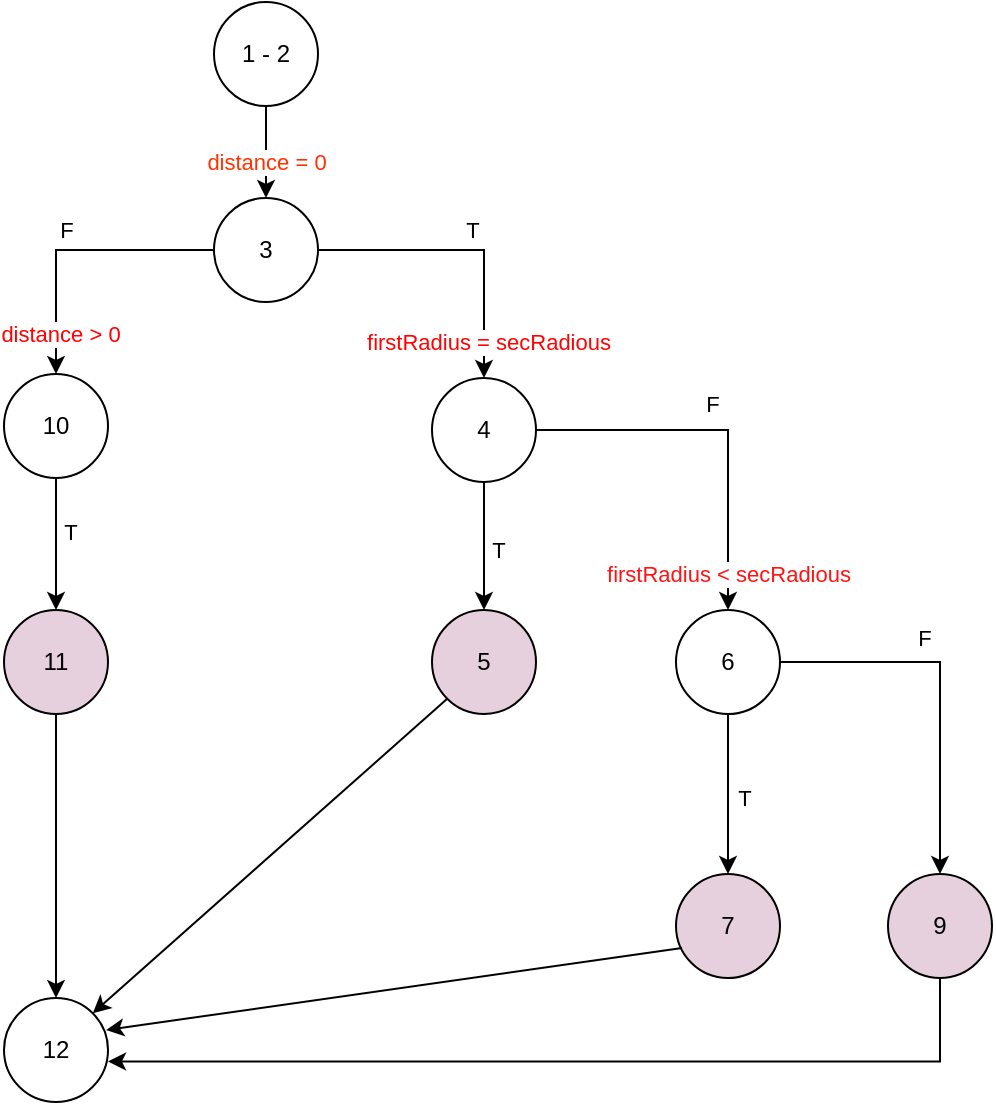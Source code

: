 <mxfile version="28.2.5" pages="8">
  <diagram name="Bài 01" id="RnRUTot3hokIeYVhhDgY">
    <mxGraphModel dx="1106" dy="605" grid="0" gridSize="10" guides="1" tooltips="1" connect="1" arrows="1" fold="1" page="1" pageScale="1" pageWidth="827" pageHeight="1169" math="0" shadow="0">
      <root>
        <mxCell id="0" />
        <mxCell id="1" parent="0" />
        <mxCell id="xuenHvBVgC5dsEO-h5EE-36" value="" style="edgeStyle=orthogonalEdgeStyle;rounded=0;orthogonalLoop=1;jettySize=auto;html=1;" parent="1" source="xuenHvBVgC5dsEO-h5EE-30" target="xuenHvBVgC5dsEO-h5EE-35" edge="1">
          <mxGeometry relative="1" as="geometry" />
        </mxCell>
        <mxCell id="xuenHvBVgC5dsEO-h5EE-38" value="&lt;font style=&quot;color: rgb(255, 50, 0);&quot;&gt;distance = 0&lt;/font&gt;" style="edgeLabel;html=1;align=center;verticalAlign=middle;resizable=0;points=[];" parent="xuenHvBVgC5dsEO-h5EE-36" vertex="1" connectable="0">
          <mxGeometry x="0.391" y="1" relative="1" as="geometry">
            <mxPoint x="-1" y="-4" as="offset" />
          </mxGeometry>
        </mxCell>
        <mxCell id="xuenHvBVgC5dsEO-h5EE-30" value="1 - 2" style="ellipse;whiteSpace=wrap;html=1;aspect=fixed;" parent="1" vertex="1">
          <mxGeometry x="382" y="35" width="52" height="52" as="geometry" />
        </mxCell>
        <mxCell id="xuenHvBVgC5dsEO-h5EE-48" value="" style="edgeStyle=orthogonalEdgeStyle;rounded=0;orthogonalLoop=1;jettySize=auto;html=1;" parent="1" source="xuenHvBVgC5dsEO-h5EE-35" target="xuenHvBVgC5dsEO-h5EE-47" edge="1">
          <mxGeometry relative="1" as="geometry" />
        </mxCell>
        <mxCell id="xuenHvBVgC5dsEO-h5EE-49" value="T" style="edgeLabel;html=1;align=center;verticalAlign=middle;resizable=0;points=[];" parent="xuenHvBVgC5dsEO-h5EE-48" vertex="1" connectable="0">
          <mxGeometry x="-0.218" y="2" relative="1" as="geometry">
            <mxPoint x="19" y="-8" as="offset" />
          </mxGeometry>
        </mxCell>
        <mxCell id="xuenHvBVgC5dsEO-h5EE-54" value="&lt;font style=&quot;color: rgb(255, 3, 3);&quot;&gt;firstRadius = secRadious&lt;/font&gt;" style="edgeLabel;html=1;align=center;verticalAlign=middle;resizable=0;points=[];" parent="xuenHvBVgC5dsEO-h5EE-48" vertex="1" connectable="0">
          <mxGeometry x="0.721" y="-2" relative="1" as="geometry">
            <mxPoint x="4" y="2" as="offset" />
          </mxGeometry>
        </mxCell>
        <mxCell id="xuenHvBVgC5dsEO-h5EE-51" value="" style="edgeStyle=orthogonalEdgeStyle;rounded=0;orthogonalLoop=1;jettySize=auto;html=1;" parent="1" source="xuenHvBVgC5dsEO-h5EE-35" target="xuenHvBVgC5dsEO-h5EE-50" edge="1">
          <mxGeometry relative="1" as="geometry" />
        </mxCell>
        <mxCell id="xuenHvBVgC5dsEO-h5EE-52" value="F" style="edgeLabel;html=1;align=center;verticalAlign=middle;resizable=0;points=[];" parent="xuenHvBVgC5dsEO-h5EE-51" vertex="1" connectable="0">
          <mxGeometry x="-0.201" y="1" relative="1" as="geometry">
            <mxPoint x="-18" y="-11" as="offset" />
          </mxGeometry>
        </mxCell>
        <mxCell id="xuenHvBVgC5dsEO-h5EE-55" value="&lt;font style=&quot;color: rgb(255, 1, 1);&quot;&gt;distance &amp;gt; 0&lt;/font&gt;" style="edgeLabel;html=1;align=center;verticalAlign=middle;resizable=0;points=[];" parent="xuenHvBVgC5dsEO-h5EE-51" vertex="1" connectable="0">
          <mxGeometry x="0.706" y="2" relative="1" as="geometry">
            <mxPoint as="offset" />
          </mxGeometry>
        </mxCell>
        <mxCell id="xuenHvBVgC5dsEO-h5EE-35" value="3" style="ellipse;whiteSpace=wrap;html=1;aspect=fixed;" parent="1" vertex="1">
          <mxGeometry x="382" y="133" width="52" height="52" as="geometry" />
        </mxCell>
        <mxCell id="xuenHvBVgC5dsEO-h5EE-57" value="" style="edgeStyle=orthogonalEdgeStyle;rounded=0;orthogonalLoop=1;jettySize=auto;html=1;" parent="1" source="xuenHvBVgC5dsEO-h5EE-47" target="xuenHvBVgC5dsEO-h5EE-56" edge="1">
          <mxGeometry relative="1" as="geometry" />
        </mxCell>
        <mxCell id="xuenHvBVgC5dsEO-h5EE-59" value="T" style="edgeLabel;html=1;align=center;verticalAlign=middle;resizable=0;points=[];" parent="xuenHvBVgC5dsEO-h5EE-57" vertex="1" connectable="0">
          <mxGeometry x="-0.119" y="2" relative="1" as="geometry">
            <mxPoint x="5" y="6" as="offset" />
          </mxGeometry>
        </mxCell>
        <mxCell id="xuenHvBVgC5dsEO-h5EE-64" value="" style="edgeStyle=orthogonalEdgeStyle;rounded=0;orthogonalLoop=1;jettySize=auto;html=1;" parent="1" source="xuenHvBVgC5dsEO-h5EE-47" target="xuenHvBVgC5dsEO-h5EE-63" edge="1">
          <mxGeometry relative="1" as="geometry" />
        </mxCell>
        <mxCell id="xuenHvBVgC5dsEO-h5EE-65" value="F" style="edgeLabel;html=1;align=center;verticalAlign=middle;resizable=0;points=[];" parent="xuenHvBVgC5dsEO-h5EE-64" vertex="1" connectable="0">
          <mxGeometry x="-0.603" y="1" relative="1" as="geometry">
            <mxPoint x="51" y="-12" as="offset" />
          </mxGeometry>
        </mxCell>
        <mxCell id="xuenHvBVgC5dsEO-h5EE-66" value="&lt;font style=&quot;color: rgb(255, 19, 19);&quot;&gt;firstRadius &amp;lt; secRadious&lt;/font&gt;" style="edgeLabel;html=1;align=center;verticalAlign=middle;resizable=0;points=[];" parent="xuenHvBVgC5dsEO-h5EE-64" vertex="1" connectable="0">
          <mxGeometry x="0.371" relative="1" as="geometry">
            <mxPoint y="40" as="offset" />
          </mxGeometry>
        </mxCell>
        <mxCell id="xuenHvBVgC5dsEO-h5EE-47" value="4" style="ellipse;whiteSpace=wrap;html=1;aspect=fixed;" parent="1" vertex="1">
          <mxGeometry x="491" y="223" width="52" height="52" as="geometry" />
        </mxCell>
        <mxCell id="xuenHvBVgC5dsEO-h5EE-76" value="" style="edgeStyle=orthogonalEdgeStyle;rounded=0;orthogonalLoop=1;jettySize=auto;html=1;" parent="1" source="xuenHvBVgC5dsEO-h5EE-50" target="xuenHvBVgC5dsEO-h5EE-75" edge="1">
          <mxGeometry relative="1" as="geometry" />
        </mxCell>
        <mxCell id="xuenHvBVgC5dsEO-h5EE-77" value="T" style="edgeLabel;html=1;align=center;verticalAlign=middle;resizable=0;points=[];" parent="xuenHvBVgC5dsEO-h5EE-76" vertex="1" connectable="0">
          <mxGeometry x="-0.16" y="1" relative="1" as="geometry">
            <mxPoint x="6" y="-1" as="offset" />
          </mxGeometry>
        </mxCell>
        <mxCell id="xuenHvBVgC5dsEO-h5EE-50" value="10" style="ellipse;whiteSpace=wrap;html=1;aspect=fixed;" parent="1" vertex="1">
          <mxGeometry x="277" y="221" width="52" height="52" as="geometry" />
        </mxCell>
        <mxCell id="xuenHvBVgC5dsEO-h5EE-56" value="5" style="ellipse;whiteSpace=wrap;html=1;aspect=fixed;fillColor=#E6D0DE;" parent="1" vertex="1">
          <mxGeometry x="491" y="339" width="52" height="52" as="geometry" />
        </mxCell>
        <mxCell id="xuenHvBVgC5dsEO-h5EE-69" value="" style="edgeStyle=orthogonalEdgeStyle;rounded=0;orthogonalLoop=1;jettySize=auto;html=1;" parent="1" source="xuenHvBVgC5dsEO-h5EE-63" target="xuenHvBVgC5dsEO-h5EE-68" edge="1">
          <mxGeometry relative="1" as="geometry" />
        </mxCell>
        <mxCell id="xuenHvBVgC5dsEO-h5EE-70" value="T" style="edgeLabel;html=1;align=center;verticalAlign=middle;resizable=0;points=[];" parent="xuenHvBVgC5dsEO-h5EE-69" vertex="1" connectable="0">
          <mxGeometry x="-0.114" y="1" relative="1" as="geometry">
            <mxPoint x="7" y="6" as="offset" />
          </mxGeometry>
        </mxCell>
        <mxCell id="xuenHvBVgC5dsEO-h5EE-72" value="" style="edgeStyle=orthogonalEdgeStyle;rounded=0;orthogonalLoop=1;jettySize=auto;html=1;" parent="1" source="xuenHvBVgC5dsEO-h5EE-63" target="xuenHvBVgC5dsEO-h5EE-71" edge="1">
          <mxGeometry relative="1" as="geometry" />
        </mxCell>
        <mxCell id="xuenHvBVgC5dsEO-h5EE-73" value="F" style="edgeLabel;html=1;align=center;verticalAlign=middle;resizable=0;points=[];" parent="xuenHvBVgC5dsEO-h5EE-72" vertex="1" connectable="0">
          <mxGeometry x="-0.293" y="1" relative="1" as="geometry">
            <mxPoint x="6" y="-11" as="offset" />
          </mxGeometry>
        </mxCell>
        <mxCell id="xuenHvBVgC5dsEO-h5EE-63" value="6" style="ellipse;whiteSpace=wrap;html=1;aspect=fixed;" parent="1" vertex="1">
          <mxGeometry x="613" y="339" width="52" height="52" as="geometry" />
        </mxCell>
        <mxCell id="xuenHvBVgC5dsEO-h5EE-68" value="7" style="ellipse;whiteSpace=wrap;html=1;aspect=fixed;fillColor=#E6D0DE;" parent="1" vertex="1">
          <mxGeometry x="613" y="471" width="52" height="52" as="geometry" />
        </mxCell>
        <mxCell id="xuenHvBVgC5dsEO-h5EE-71" value="9" style="ellipse;whiteSpace=wrap;html=1;aspect=fixed;fillColor=#E6D0DE;" parent="1" vertex="1">
          <mxGeometry x="719" y="471" width="52" height="52" as="geometry" />
        </mxCell>
        <mxCell id="xuenHvBVgC5dsEO-h5EE-79" value="" style="edgeStyle=orthogonalEdgeStyle;rounded=0;orthogonalLoop=1;jettySize=auto;html=1;" parent="1" source="xuenHvBVgC5dsEO-h5EE-75" target="xuenHvBVgC5dsEO-h5EE-78" edge="1">
          <mxGeometry relative="1" as="geometry" />
        </mxCell>
        <mxCell id="xuenHvBVgC5dsEO-h5EE-75" value="11" style="ellipse;whiteSpace=wrap;html=1;aspect=fixed;fillColor=#E6D0DE;" parent="1" vertex="1">
          <mxGeometry x="277" y="339" width="52" height="52" as="geometry" />
        </mxCell>
        <mxCell id="xuenHvBVgC5dsEO-h5EE-78" value="12" style="ellipse;whiteSpace=wrap;html=1;aspect=fixed;" parent="1" vertex="1">
          <mxGeometry x="277" y="533" width="52" height="52" as="geometry" />
        </mxCell>
        <mxCell id="xuenHvBVgC5dsEO-h5EE-82" style="edgeStyle=orthogonalEdgeStyle;rounded=0;orthogonalLoop=1;jettySize=auto;html=1;entryX=1;entryY=0.61;entryDx=0;entryDy=0;entryPerimeter=0;" parent="1" source="xuenHvBVgC5dsEO-h5EE-71" target="xuenHvBVgC5dsEO-h5EE-78" edge="1">
          <mxGeometry relative="1" as="geometry">
            <Array as="points">
              <mxPoint x="745" y="565" />
            </Array>
          </mxGeometry>
        </mxCell>
        <mxCell id="dRZA8yzAzvv9eVOFEVgj-1" value="" style="endArrow=classic;html=1;rounded=0;exitX=0;exitY=1;exitDx=0;exitDy=0;entryX=1;entryY=0;entryDx=0;entryDy=0;" edge="1" parent="1" source="xuenHvBVgC5dsEO-h5EE-56" target="xuenHvBVgC5dsEO-h5EE-78">
          <mxGeometry width="50" height="50" relative="1" as="geometry">
            <mxPoint x="388" y="340" as="sourcePoint" />
            <mxPoint x="438" y="290" as="targetPoint" />
          </mxGeometry>
        </mxCell>
        <mxCell id="dRZA8yzAzvv9eVOFEVgj-2" value="" style="endArrow=classic;html=1;rounded=0;exitX=0.058;exitY=0.712;exitDx=0;exitDy=0;entryX=0.981;entryY=0.308;entryDx=0;entryDy=0;entryPerimeter=0;exitPerimeter=0;" edge="1" parent="1" source="xuenHvBVgC5dsEO-h5EE-68" target="xuenHvBVgC5dsEO-h5EE-78">
          <mxGeometry width="50" height="50" relative="1" as="geometry">
            <mxPoint x="388" y="340" as="sourcePoint" />
            <mxPoint x="438" y="290" as="targetPoint" />
          </mxGeometry>
        </mxCell>
      </root>
    </mxGraphModel>
  </diagram>
  <diagram id="2VBC7Ti-HkqWG49MsFsP" name="Bài 02">
    <mxGraphModel dx="1106" dy="605" grid="0" gridSize="10" guides="1" tooltips="1" connect="1" arrows="1" fold="1" page="1" pageScale="1" pageWidth="827" pageHeight="1169" math="0" shadow="0">
      <root>
        <mxCell id="0" />
        <mxCell id="1" parent="0" />
        <mxCell id="RXEv6GfA14GTvc0E_U31-5" value="" style="edgeStyle=orthogonalEdgeStyle;rounded=0;orthogonalLoop=1;jettySize=auto;html=1;" parent="1" source="RXEv6GfA14GTvc0E_U31-1" target="RXEv6GfA14GTvc0E_U31-4" edge="1">
          <mxGeometry relative="1" as="geometry" />
        </mxCell>
        <mxCell id="RXEv6GfA14GTvc0E_U31-6" value="&lt;font style=&quot;color: rgb(255, 0, 0);&quot;&gt;Check X: is 1 or 2&lt;/font&gt;" style="edgeLabel;html=1;align=center;verticalAlign=middle;resizable=0;points=[];" parent="RXEv6GfA14GTvc0E_U31-5" vertex="1" connectable="0">
          <mxGeometry x="0.3" relative="1" as="geometry">
            <mxPoint y="6" as="offset" />
          </mxGeometry>
        </mxCell>
        <mxCell id="RXEv6GfA14GTvc0E_U31-1" value="1 - 3" style="ellipse;whiteSpace=wrap;html=1;aspect=fixed;" parent="1" vertex="1">
          <mxGeometry x="217" y="62" width="54" height="54" as="geometry" />
        </mxCell>
        <mxCell id="RXEv6GfA14GTvc0E_U31-29" value="" style="edgeStyle=orthogonalEdgeStyle;rounded=0;orthogonalLoop=1;jettySize=auto;html=1;" parent="1" source="RXEv6GfA14GTvc0E_U31-4" target="RXEv6GfA14GTvc0E_U31-28" edge="1">
          <mxGeometry relative="1" as="geometry" />
        </mxCell>
        <mxCell id="RXEv6GfA14GTvc0E_U31-33" value="F" style="edgeLabel;html=1;align=center;verticalAlign=middle;resizable=0;points=[];" parent="RXEv6GfA14GTvc0E_U31-29" vertex="1" connectable="0">
          <mxGeometry x="-0.217" y="-1" relative="1" as="geometry">
            <mxPoint x="-6" y="-3" as="offset" />
          </mxGeometry>
        </mxCell>
        <mxCell id="RXEv6GfA14GTvc0E_U31-34" value="&lt;font style=&quot;color: rgb(255, 18, 1);&quot;&gt;Check Y: Y &amp;lt;= 10&lt;/font&gt;" style="edgeLabel;html=1;align=center;verticalAlign=middle;resizable=0;points=[];" parent="RXEv6GfA14GTvc0E_U31-29" vertex="1" connectable="0">
          <mxGeometry x="0.278" y="1" relative="1" as="geometry">
            <mxPoint y="6" as="offset" />
          </mxGeometry>
        </mxCell>
        <mxCell id="RXEv6GfA14GTvc0E_U31-31" value="" style="edgeStyle=orthogonalEdgeStyle;rounded=0;orthogonalLoop=1;jettySize=auto;html=1;" parent="1" source="RXEv6GfA14GTvc0E_U31-4" target="RXEv6GfA14GTvc0E_U31-30" edge="1">
          <mxGeometry relative="1" as="geometry" />
        </mxCell>
        <mxCell id="RXEv6GfA14GTvc0E_U31-32" value="T" style="edgeLabel;html=1;align=center;verticalAlign=middle;resizable=0;points=[];" parent="RXEv6GfA14GTvc0E_U31-31" vertex="1" connectable="0">
          <mxGeometry x="0.029" relative="1" as="geometry">
            <mxPoint x="-10" y="-14" as="offset" />
          </mxGeometry>
        </mxCell>
        <mxCell id="RXEv6GfA14GTvc0E_U31-4" value="4" style="ellipse;whiteSpace=wrap;html=1;aspect=fixed;" parent="1" vertex="1">
          <mxGeometry x="217" y="196" width="54" height="54" as="geometry" />
        </mxCell>
        <mxCell id="RXEv6GfA14GTvc0E_U31-40" value="" style="edgeStyle=orthogonalEdgeStyle;rounded=0;orthogonalLoop=1;jettySize=auto;html=1;" parent="1" source="RXEv6GfA14GTvc0E_U31-28" target="RXEv6GfA14GTvc0E_U31-39" edge="1">
          <mxGeometry relative="1" as="geometry" />
        </mxCell>
        <mxCell id="RXEv6GfA14GTvc0E_U31-41" value="T" style="edgeLabel;html=1;align=center;verticalAlign=middle;resizable=0;points=[];" parent="RXEv6GfA14GTvc0E_U31-40" vertex="1" connectable="0">
          <mxGeometry x="-0.018" y="5" relative="1" as="geometry">
            <mxPoint y="-6" as="offset" />
          </mxGeometry>
        </mxCell>
        <mxCell id="RXEv6GfA14GTvc0E_U31-43" value="" style="edgeStyle=orthogonalEdgeStyle;rounded=0;orthogonalLoop=1;jettySize=auto;html=1;" parent="1" source="RXEv6GfA14GTvc0E_U31-28" target="RXEv6GfA14GTvc0E_U31-42" edge="1">
          <mxGeometry relative="1" as="geometry" />
        </mxCell>
        <mxCell id="RXEv6GfA14GTvc0E_U31-44" value="&lt;font style=&quot;color: rgb(255, 26, 26);&quot;&gt;Check Z: Z &amp;lt; 5&lt;/font&gt;" style="edgeLabel;html=1;align=center;verticalAlign=middle;resizable=0;points=[];" parent="RXEv6GfA14GTvc0E_U31-43" vertex="1" connectable="0">
          <mxGeometry x="0.378" y="2" relative="1" as="geometry">
            <mxPoint y="5" as="offset" />
          </mxGeometry>
        </mxCell>
        <mxCell id="RXEv6GfA14GTvc0E_U31-45" value="F" style="edgeLabel;html=1;align=center;verticalAlign=middle;resizable=0;points=[];" parent="RXEv6GfA14GTvc0E_U31-43" vertex="1" connectable="0">
          <mxGeometry x="-0.45" y="1" relative="1" as="geometry">
            <mxPoint x="-8" as="offset" />
          </mxGeometry>
        </mxCell>
        <mxCell id="RXEv6GfA14GTvc0E_U31-28" value="8" style="ellipse;whiteSpace=wrap;html=1;aspect=fixed;" parent="1" vertex="1">
          <mxGeometry x="217" y="326" width="54" height="54" as="geometry" />
        </mxCell>
        <mxCell id="RXEv6GfA14GTvc0E_U31-30" value="5" style="ellipse;whiteSpace=wrap;html=1;aspect=fixed;fillColor=#E6D0DE;" parent="1" vertex="1">
          <mxGeometry x="352" y="196" width="54" height="54" as="geometry" />
        </mxCell>
        <mxCell id="RXEv6GfA14GTvc0E_U31-39" value="9" style="ellipse;whiteSpace=wrap;html=1;aspect=fixed;fillColor=#E6D0DE;" parent="1" vertex="1">
          <mxGeometry x="352" y="326" width="54" height="54" as="geometry" />
        </mxCell>
        <mxCell id="RXEv6GfA14GTvc0E_U31-48" value="" style="edgeStyle=orthogonalEdgeStyle;rounded=0;orthogonalLoop=1;jettySize=auto;html=1;" parent="1" source="RXEv6GfA14GTvc0E_U31-42" target="RXEv6GfA14GTvc0E_U31-47" edge="1">
          <mxGeometry relative="1" as="geometry" />
        </mxCell>
        <mxCell id="RXEv6GfA14GTvc0E_U31-51" value="" style="edgeStyle=orthogonalEdgeStyle;rounded=0;orthogonalLoop=1;jettySize=auto;html=1;" parent="1" source="RXEv6GfA14GTvc0E_U31-42" target="RXEv6GfA14GTvc0E_U31-50" edge="1">
          <mxGeometry relative="1" as="geometry" />
        </mxCell>
        <mxCell id="RXEv6GfA14GTvc0E_U31-52" value="F" style="edgeLabel;html=1;align=center;verticalAlign=middle;resizable=0;points=[];" parent="RXEv6GfA14GTvc0E_U31-51" vertex="1" connectable="0">
          <mxGeometry x="-0.059" relative="1" as="geometry">
            <mxPoint x="-7" as="offset" />
          </mxGeometry>
        </mxCell>
        <mxCell id="RXEv6GfA14GTvc0E_U31-42" value="12" style="ellipse;whiteSpace=wrap;html=1;aspect=fixed;" parent="1" vertex="1">
          <mxGeometry x="217" y="460" width="54" height="54" as="geometry" />
        </mxCell>
        <mxCell id="RXEv6GfA14GTvc0E_U31-47" value="13" style="ellipse;whiteSpace=wrap;html=1;aspect=fixed;fillColor=#E6D0DE;" parent="1" vertex="1">
          <mxGeometry x="352" y="460" width="54" height="54" as="geometry" />
        </mxCell>
        <mxCell id="RXEv6GfA14GTvc0E_U31-49" value="T" style="text;html=1;align=center;verticalAlign=middle;resizable=0;points=[];autosize=1;strokeColor=none;fillColor=none;" parent="1" vertex="1">
          <mxGeometry x="301" y="461" width="25" height="26" as="geometry" />
        </mxCell>
        <mxCell id="QN-0OqqA5nazkZrLRWOg-2" value="" style="edgeStyle=orthogonalEdgeStyle;rounded=0;orthogonalLoop=1;jettySize=auto;html=1;" parent="1" source="RXEv6GfA14GTvc0E_U31-50" target="QN-0OqqA5nazkZrLRWOg-1" edge="1">
          <mxGeometry relative="1" as="geometry" />
        </mxCell>
        <mxCell id="RXEv6GfA14GTvc0E_U31-50" value="15" style="ellipse;whiteSpace=wrap;html=1;aspect=fixed;fillColor=#E6D0DE;" parent="1" vertex="1">
          <mxGeometry x="217" y="594" width="54" height="54" as="geometry" />
        </mxCell>
        <mxCell id="QN-0OqqA5nazkZrLRWOg-1" value="19" style="ellipse;whiteSpace=wrap;html=1;aspect=fixed;" parent="1" vertex="1">
          <mxGeometry x="497" y="594" width="54" height="54" as="geometry" />
        </mxCell>
        <mxCell id="K9Bf7FEzR0NqUDgXYm7E-1" value="" style="endArrow=classic;html=1;rounded=0;exitX=1;exitY=1;exitDx=0;exitDy=0;" edge="1" parent="1" source="RXEv6GfA14GTvc0E_U31-47">
          <mxGeometry width="50" height="50" relative="1" as="geometry">
            <mxPoint x="388" y="440" as="sourcePoint" />
            <mxPoint x="499" y="615" as="targetPoint" />
          </mxGeometry>
        </mxCell>
        <mxCell id="K9Bf7FEzR0NqUDgXYm7E-2" value="" style="endArrow=classic;html=1;rounded=0;entryX=0;entryY=0;entryDx=0;entryDy=0;exitX=0.907;exitY=0.722;exitDx=0;exitDy=0;exitPerimeter=0;" edge="1" parent="1" source="RXEv6GfA14GTvc0E_U31-39" target="QN-0OqqA5nazkZrLRWOg-1">
          <mxGeometry width="50" height="50" relative="1" as="geometry">
            <mxPoint x="388" y="440" as="sourcePoint" />
            <mxPoint x="438" y="390" as="targetPoint" />
          </mxGeometry>
        </mxCell>
        <mxCell id="K9Bf7FEzR0NqUDgXYm7E-3" value="" style="endArrow=classic;html=1;rounded=0;exitX=1.019;exitY=0.722;exitDx=0;exitDy=0;entryX=0.37;entryY=0.056;entryDx=0;entryDy=0;entryPerimeter=0;exitPerimeter=0;" edge="1" parent="1" source="RXEv6GfA14GTvc0E_U31-30" target="QN-0OqqA5nazkZrLRWOg-1">
          <mxGeometry width="50" height="50" relative="1" as="geometry">
            <mxPoint x="388" y="440" as="sourcePoint" />
            <mxPoint x="438" y="390" as="targetPoint" />
          </mxGeometry>
        </mxCell>
      </root>
    </mxGraphModel>
  </diagram>
  <diagram id="Gllcl1fZi9OzCNs15hpL" name="Bài 03">
    <mxGraphModel dx="1106" dy="605" grid="0" gridSize="10" guides="1" tooltips="1" connect="1" arrows="1" fold="1" page="1" pageScale="1" pageWidth="827" pageHeight="1169" math="0" shadow="0">
      <root>
        <mxCell id="0" />
        <mxCell id="1" parent="0" />
        <mxCell id="6xdsSb7iBEXjqwjrWpC4-3" value="" style="edgeStyle=orthogonalEdgeStyle;rounded=0;orthogonalLoop=1;jettySize=auto;html=1;" parent="1" source="6xdsSb7iBEXjqwjrWpC4-1" target="6xdsSb7iBEXjqwjrWpC4-2" edge="1">
          <mxGeometry relative="1" as="geometry" />
        </mxCell>
        <mxCell id="EGxxioSKInKAlXdYmKNe-1" value="&lt;font style=&quot;color: rgb(255, 14, 14);&quot;&gt;A &amp;gt; B&lt;/font&gt;" style="edgeLabel;html=1;align=center;verticalAlign=middle;resizable=0;points=[];" parent="6xdsSb7iBEXjqwjrWpC4-3" vertex="1" connectable="0">
          <mxGeometry x="0.489" y="-2" relative="1" as="geometry">
            <mxPoint y="-5" as="offset" />
          </mxGeometry>
        </mxCell>
        <mxCell id="6xdsSb7iBEXjqwjrWpC4-1" value="1 - 4" style="ellipse;whiteSpace=wrap;html=1;aspect=fixed;" parent="1" vertex="1">
          <mxGeometry x="417" y="69" width="61" height="61" as="geometry" />
        </mxCell>
        <mxCell id="GCLDYyyBxpCQaGx0ftGg-2" value="" style="edgeStyle=orthogonalEdgeStyle;rounded=0;orthogonalLoop=1;jettySize=auto;html=1;" parent="1" source="6xdsSb7iBEXjqwjrWpC4-2" target="GCLDYyyBxpCQaGx0ftGg-1" edge="1">
          <mxGeometry relative="1" as="geometry" />
        </mxCell>
        <mxCell id="GCLDYyyBxpCQaGx0ftGg-6" value="&lt;font style=&quot;color: rgb(255, 0, 0);&quot;&gt;B &amp;gt; C&lt;/font&gt;" style="edgeLabel;html=1;align=center;verticalAlign=middle;resizable=0;points=[];" parent="GCLDYyyBxpCQaGx0ftGg-2" vertex="1" connectable="0">
          <mxGeometry x="0.705" y="-1" relative="1" as="geometry">
            <mxPoint y="4" as="offset" />
          </mxGeometry>
        </mxCell>
        <mxCell id="GCLDYyyBxpCQaGx0ftGg-4" value="" style="edgeStyle=orthogonalEdgeStyle;rounded=0;orthogonalLoop=1;jettySize=auto;html=1;" parent="1" source="6xdsSb7iBEXjqwjrWpC4-2" target="GCLDYyyBxpCQaGx0ftGg-3" edge="1">
          <mxGeometry relative="1" as="geometry" />
        </mxCell>
        <mxCell id="GCLDYyyBxpCQaGx0ftGg-5" value="&lt;font style=&quot;color: rgb(255, 0, 0);&quot;&gt;A &amp;gt; C&lt;/font&gt;" style="edgeLabel;html=1;align=center;verticalAlign=middle;resizable=0;points=[];" parent="GCLDYyyBxpCQaGx0ftGg-4" vertex="1" connectable="0">
          <mxGeometry x="0.267" relative="1" as="geometry">
            <mxPoint y="42" as="offset" />
          </mxGeometry>
        </mxCell>
        <mxCell id="GCLDYyyBxpCQaGx0ftGg-7" value="T" style="edgeLabel;html=1;align=center;verticalAlign=middle;resizable=0;points=[];" parent="GCLDYyyBxpCQaGx0ftGg-4" vertex="1" connectable="0">
          <mxGeometry x="-0.275" y="2" relative="1" as="geometry">
            <mxPoint x="901" y="332" as="offset" />
          </mxGeometry>
        </mxCell>
        <mxCell id="OUWuLcmllaOsrj3qlnyi-4" value="T" style="edgeLabel;html=1;align=center;verticalAlign=middle;resizable=0;points=[];" parent="GCLDYyyBxpCQaGx0ftGg-4" vertex="1" connectable="0">
          <mxGeometry x="-0.453" y="2" relative="1" as="geometry">
            <mxPoint x="21" y="-9" as="offset" />
          </mxGeometry>
        </mxCell>
        <mxCell id="6xdsSb7iBEXjqwjrWpC4-2" value="5" style="ellipse;whiteSpace=wrap;html=1;aspect=fixed;" parent="1" vertex="1">
          <mxGeometry x="417" y="210" width="61" height="61" as="geometry" />
        </mxCell>
        <mxCell id="OUWuLcmllaOsrj3qlnyi-12" value="" style="edgeStyle=orthogonalEdgeStyle;rounded=0;orthogonalLoop=1;jettySize=auto;html=1;" parent="1" source="GCLDYyyBxpCQaGx0ftGg-1" target="OUWuLcmllaOsrj3qlnyi-11" edge="1">
          <mxGeometry relative="1" as="geometry" />
        </mxCell>
        <mxCell id="OUWuLcmllaOsrj3qlnyi-15" value="" style="edgeStyle=orthogonalEdgeStyle;rounded=0;orthogonalLoop=1;jettySize=auto;html=1;" parent="1" source="GCLDYyyBxpCQaGx0ftGg-1" target="OUWuLcmllaOsrj3qlnyi-14" edge="1">
          <mxGeometry relative="1" as="geometry" />
        </mxCell>
        <mxCell id="OUWuLcmllaOsrj3qlnyi-17" value="F" style="edgeLabel;html=1;align=center;verticalAlign=middle;resizable=0;points=[];" parent="OUWuLcmllaOsrj3qlnyi-15" vertex="1" connectable="0">
          <mxGeometry x="-0.409" y="1" relative="1" as="geometry">
            <mxPoint x="-39" y="-12" as="offset" />
          </mxGeometry>
        </mxCell>
        <mxCell id="GCLDYyyBxpCQaGx0ftGg-1" value="11" style="ellipse;whiteSpace=wrap;html=1;aspect=fixed;" parent="1" vertex="1">
          <mxGeometry x="298" y="340.83" width="61" height="61" as="geometry" />
        </mxCell>
        <mxCell id="OUWuLcmllaOsrj3qlnyi-3" value="" style="edgeStyle=orthogonalEdgeStyle;rounded=0;orthogonalLoop=1;jettySize=auto;html=1;" parent="1" source="GCLDYyyBxpCQaGx0ftGg-3" target="OUWuLcmllaOsrj3qlnyi-2" edge="1">
          <mxGeometry relative="1" as="geometry" />
        </mxCell>
        <mxCell id="OUWuLcmllaOsrj3qlnyi-6" value="T" style="edgeLabel;html=1;align=center;verticalAlign=middle;resizable=0;points=[];" parent="OUWuLcmllaOsrj3qlnyi-3" vertex="1" connectable="0">
          <mxGeometry x="-0.245" y="-3" relative="1" as="geometry">
            <mxPoint x="14" y="-1" as="offset" />
          </mxGeometry>
        </mxCell>
        <mxCell id="OUWuLcmllaOsrj3qlnyi-8" value="" style="edgeStyle=orthogonalEdgeStyle;rounded=0;orthogonalLoop=1;jettySize=auto;html=1;" parent="1" source="GCLDYyyBxpCQaGx0ftGg-3" target="OUWuLcmllaOsrj3qlnyi-7" edge="1">
          <mxGeometry relative="1" as="geometry" />
        </mxCell>
        <mxCell id="OUWuLcmllaOsrj3qlnyi-9" value="F" style="edgeLabel;html=1;align=center;verticalAlign=middle;resizable=0;points=[];" parent="OUWuLcmllaOsrj3qlnyi-8" vertex="1" connectable="0">
          <mxGeometry x="-0.107" y="3" relative="1" as="geometry">
            <mxPoint x="-13" y="-8" as="offset" />
          </mxGeometry>
        </mxCell>
        <mxCell id="GCLDYyyBxpCQaGx0ftGg-3" value="6" style="ellipse;whiteSpace=wrap;html=1;aspect=fixed;" parent="1" vertex="1">
          <mxGeometry x="527" y="342.83" width="62" height="62" as="geometry" />
        </mxCell>
        <mxCell id="OUWuLcmllaOsrj3qlnyi-2" value="7" style="ellipse;whiteSpace=wrap;html=1;aspect=fixed;" parent="1" vertex="1">
          <mxGeometry x="527" y="479" width="62" height="62" as="geometry" />
        </mxCell>
        <mxCell id="OUWuLcmllaOsrj3qlnyi-5" value="F" style="text;html=1;align=center;verticalAlign=middle;resizable=0;points=[];autosize=1;strokeColor=none;fillColor=none;" parent="1" vertex="1">
          <mxGeometry x="335" y="216.83" width="25" height="26" as="geometry" />
        </mxCell>
        <mxCell id="OUWuLcmllaOsrj3qlnyi-20" style="edgeStyle=orthogonalEdgeStyle;rounded=0;orthogonalLoop=1;jettySize=auto;html=1;entryX=1;entryY=0.5;entryDx=0;entryDy=0;" parent="1" source="OUWuLcmllaOsrj3qlnyi-7" target="OUWuLcmllaOsrj3qlnyi-18" edge="1">
          <mxGeometry relative="1" as="geometry">
            <Array as="points">
              <mxPoint x="696" y="625" />
            </Array>
          </mxGeometry>
        </mxCell>
        <mxCell id="OUWuLcmllaOsrj3qlnyi-7" value="9" style="ellipse;whiteSpace=wrap;html=1;aspect=fixed;" parent="1" vertex="1">
          <mxGeometry x="665" y="479" width="62" height="62" as="geometry" />
        </mxCell>
        <mxCell id="OUWuLcmllaOsrj3qlnyi-11" value="12" style="ellipse;whiteSpace=wrap;html=1;aspect=fixed;" parent="1" vertex="1">
          <mxGeometry x="298" y="481.83" width="61" height="61" as="geometry" />
        </mxCell>
        <mxCell id="OUWuLcmllaOsrj3qlnyi-13" value="T" style="text;html=1;align=center;verticalAlign=middle;resizable=0;points=[];autosize=1;strokeColor=none;fillColor=none;" parent="1" vertex="1">
          <mxGeometry x="328" y="421" width="25" height="26" as="geometry" />
        </mxCell>
        <mxCell id="OUWuLcmllaOsrj3qlnyi-22" style="edgeStyle=orthogonalEdgeStyle;rounded=0;orthogonalLoop=1;jettySize=auto;html=1;entryX=0;entryY=0.5;entryDx=0;entryDy=0;" parent="1" source="OUWuLcmllaOsrj3qlnyi-14" target="OUWuLcmllaOsrj3qlnyi-18" edge="1">
          <mxGeometry relative="1" as="geometry">
            <Array as="points">
              <mxPoint x="179" y="625" />
            </Array>
          </mxGeometry>
        </mxCell>
        <mxCell id="OUWuLcmllaOsrj3qlnyi-14" value="14" style="ellipse;whiteSpace=wrap;html=1;aspect=fixed;" parent="1" vertex="1">
          <mxGeometry x="148" y="479.83" width="61" height="61" as="geometry" />
        </mxCell>
        <mxCell id="rCga0ANsIoQtltOlrFmi-2" value="" style="edgeStyle=orthogonalEdgeStyle;rounded=0;orthogonalLoop=1;jettySize=auto;html=1;" parent="1" source="OUWuLcmllaOsrj3qlnyi-18" target="rCga0ANsIoQtltOlrFmi-1" edge="1">
          <mxGeometry relative="1" as="geometry" />
        </mxCell>
        <mxCell id="OUWuLcmllaOsrj3qlnyi-18" value="15" style="ellipse;whiteSpace=wrap;html=1;aspect=fixed;fillColor=#E6D0DE;" parent="1" vertex="1">
          <mxGeometry x="417" y="594" width="61" height="61" as="geometry" />
        </mxCell>
        <mxCell id="rCga0ANsIoQtltOlrFmi-1" value="16" style="ellipse;whiteSpace=wrap;html=1;aspect=fixed;fillColor=#FFFFFF;" parent="1" vertex="1">
          <mxGeometry x="417" y="735" width="61" height="61" as="geometry" />
        </mxCell>
        <mxCell id="hSe2t2-NFyY_-rmN7A6Z-3" value="" style="endArrow=classic;html=1;rounded=0;exitX=0.721;exitY=0.954;exitDx=0;exitDy=0;exitPerimeter=0;entryX=0;entryY=0;entryDx=0;entryDy=0;" edge="1" parent="1" source="OUWuLcmllaOsrj3qlnyi-11" target="OUWuLcmllaOsrj3qlnyi-18">
          <mxGeometry width="50" height="50" relative="1" as="geometry">
            <mxPoint x="540" y="540" as="sourcePoint" />
            <mxPoint x="590" y="490" as="targetPoint" />
          </mxGeometry>
        </mxCell>
        <mxCell id="hSe2t2-NFyY_-rmN7A6Z-4" value="" style="endArrow=classic;html=1;rounded=0;exitX=0;exitY=1;exitDx=0;exitDy=0;entryX=0.721;entryY=0.016;entryDx=0;entryDy=0;entryPerimeter=0;" edge="1" parent="1" source="OUWuLcmllaOsrj3qlnyi-2" target="OUWuLcmllaOsrj3qlnyi-18">
          <mxGeometry width="50" height="50" relative="1" as="geometry">
            <mxPoint x="547" y="533" as="sourcePoint" />
            <mxPoint x="590" y="490" as="targetPoint" />
          </mxGeometry>
        </mxCell>
      </root>
    </mxGraphModel>
  </diagram>
  <diagram id="DVXgC81vzu4pmDEG9qhW" name="Bài 04">
    <mxGraphModel dx="2011" dy="1100" grid="0" gridSize="10" guides="1" tooltips="1" connect="1" arrows="1" fold="1" page="1" pageScale="1" pageWidth="827" pageHeight="1169" math="0" shadow="0">
      <root>
        <mxCell id="0" />
        <mxCell id="1" parent="0" />
        <mxCell id="l-_hRDVXtKfP7-STNMSV-4" value="" style="edgeStyle=orthogonalEdgeStyle;rounded=0;orthogonalLoop=1;jettySize=auto;html=1;" parent="1" source="l-_hRDVXtKfP7-STNMSV-1" target="l-_hRDVXtKfP7-STNMSV-3" edge="1">
          <mxGeometry relative="1" as="geometry" />
        </mxCell>
        <mxCell id="l-_hRDVXtKfP7-STNMSV-5" value="&lt;font style=&quot;color: rgb(255, 16, 0);&quot;&gt;a &amp;gt; 0 &amp;amp;&amp;amp; b &amp;gt; 0 &amp;amp;&amp;amp; c &amp;gt; 0&lt;/font&gt;" style="edgeLabel;html=1;align=center;verticalAlign=middle;resizable=0;points=[];" parent="l-_hRDVXtKfP7-STNMSV-4" vertex="1" connectable="0">
          <mxGeometry x="0.522" y="3" relative="1" as="geometry">
            <mxPoint y="2" as="offset" />
          </mxGeometry>
        </mxCell>
        <mxCell id="l-_hRDVXtKfP7-STNMSV-1" value="1 - 3" style="ellipse;whiteSpace=wrap;html=1;aspect=fixed;" parent="1" vertex="1">
          <mxGeometry x="346" y="33" width="65" height="65" as="geometry" />
        </mxCell>
        <mxCell id="l-_hRDVXtKfP7-STNMSV-7" value="" style="edgeStyle=orthogonalEdgeStyle;rounded=0;orthogonalLoop=1;jettySize=auto;html=1;" parent="1" source="l-_hRDVXtKfP7-STNMSV-3" target="l-_hRDVXtKfP7-STNMSV-6" edge="1">
          <mxGeometry relative="1" as="geometry" />
        </mxCell>
        <mxCell id="l-_hRDVXtKfP7-STNMSV-11" value="" style="edgeStyle=orthogonalEdgeStyle;rounded=0;orthogonalLoop=1;jettySize=auto;html=1;" parent="1" source="l-_hRDVXtKfP7-STNMSV-3" target="l-_hRDVXtKfP7-STNMSV-10" edge="1">
          <mxGeometry relative="1" as="geometry" />
        </mxCell>
        <mxCell id="l-_hRDVXtKfP7-STNMSV-3" value="4" style="ellipse;whiteSpace=wrap;html=1;aspect=fixed;" parent="1" vertex="1">
          <mxGeometry x="346" y="190" width="65" height="65" as="geometry" />
        </mxCell>
        <mxCell id="7PnejSrxqhZEr-TA_wW4-11" value="" style="edgeStyle=orthogonalEdgeStyle;rounded=0;orthogonalLoop=1;jettySize=auto;html=1;" parent="1" source="l-_hRDVXtKfP7-STNMSV-6" target="7PnejSrxqhZEr-TA_wW4-10" edge="1">
          <mxGeometry relative="1" as="geometry">
            <Array as="points">
              <mxPoint x="536" y="438" />
              <mxPoint x="536" y="438" />
            </Array>
          </mxGeometry>
        </mxCell>
        <mxCell id="7PnejSrxqhZEr-TA_wW4-14" value="&lt;font style=&quot;color: rgb(255, 93, 0);&quot;&gt;max &amp;lt; b&lt;/font&gt;" style="edgeLabel;html=1;align=center;verticalAlign=middle;resizable=0;points=[];" parent="7PnejSrxqhZEr-TA_wW4-11" vertex="1" connectable="0">
          <mxGeometry x="0.454" y="-1" relative="1" as="geometry">
            <mxPoint as="offset" />
          </mxGeometry>
        </mxCell>
        <mxCell id="l-_hRDVXtKfP7-STNMSV-6" value="5" style="ellipse;whiteSpace=wrap;html=1;aspect=fixed;" parent="1" vertex="1">
          <mxGeometry x="503" y="315" width="65" height="65" as="geometry" />
        </mxCell>
        <mxCell id="l-_hRDVXtKfP7-STNMSV-8" value="T" style="text;html=1;align=center;verticalAlign=middle;resizable=0;points=[];autosize=1;strokeColor=none;fillColor=none;" parent="1" vertex="1">
          <mxGeometry x="503" y="198" width="25" height="26" as="geometry" />
        </mxCell>
        <mxCell id="rLJJOzKR0ax152K9Lb67-3" style="edgeStyle=orthogonalEdgeStyle;rounded=0;orthogonalLoop=1;jettySize=auto;html=1;entryX=0;entryY=0.5;entryDx=0;entryDy=0;" edge="1" parent="1" source="l-_hRDVXtKfP7-STNMSV-10" target="rLJJOzKR0ax152K9Lb67-1">
          <mxGeometry relative="1" as="geometry">
            <Array as="points">
              <mxPoint x="214" y="957" />
            </Array>
          </mxGeometry>
        </mxCell>
        <mxCell id="l-_hRDVXtKfP7-STNMSV-10" value="7" style="ellipse;whiteSpace=wrap;html=1;aspect=fixed;fillColor=#E6D0DE;" parent="1" vertex="1">
          <mxGeometry x="182" y="190" width="65" height="65" as="geometry" />
        </mxCell>
        <mxCell id="l-_hRDVXtKfP7-STNMSV-12" value="F" style="text;html=1;align=center;verticalAlign=middle;resizable=0;points=[];autosize=1;strokeColor=none;fillColor=none;" parent="1" vertex="1">
          <mxGeometry x="270" y="198" width="25" height="26" as="geometry" />
        </mxCell>
        <mxCell id="7PnejSrxqhZEr-TA_wW4-13" value="" style="edgeStyle=orthogonalEdgeStyle;rounded=0;orthogonalLoop=1;jettySize=auto;html=1;" parent="1" source="7PnejSrxqhZEr-TA_wW4-10" target="7PnejSrxqhZEr-TA_wW4-12" edge="1">
          <mxGeometry relative="1" as="geometry" />
        </mxCell>
        <mxCell id="7PnejSrxqhZEr-TA_wW4-15" value="T" style="edgeLabel;html=1;align=center;verticalAlign=middle;resizable=0;points=[];" parent="7PnejSrxqhZEr-TA_wW4-13" vertex="1" connectable="0">
          <mxGeometry x="0.193" y="2" relative="1" as="geometry">
            <mxPoint x="-58" y="-32" as="offset" />
          </mxGeometry>
        </mxCell>
        <mxCell id="7PnejSrxqhZEr-TA_wW4-18" value="" style="edgeStyle=orthogonalEdgeStyle;rounded=0;orthogonalLoop=1;jettySize=auto;html=1;" parent="1" source="7PnejSrxqhZEr-TA_wW4-10" target="7PnejSrxqhZEr-TA_wW4-17" edge="1">
          <mxGeometry relative="1" as="geometry" />
        </mxCell>
        <mxCell id="7PnejSrxqhZEr-TA_wW4-19" value="F" style="edgeLabel;html=1;align=center;verticalAlign=middle;resizable=0;points=[];" parent="7PnejSrxqhZEr-TA_wW4-18" vertex="1" connectable="0">
          <mxGeometry x="0.037" y="2" relative="1" as="geometry">
            <mxPoint x="-11" y="-11" as="offset" />
          </mxGeometry>
        </mxCell>
        <mxCell id="7PnejSrxqhZEr-TA_wW4-21" value="&lt;font style=&quot;color: rgb(255, 3, 3);&quot;&gt;max &amp;lt; c&lt;/font&gt;" style="edgeLabel;html=1;align=center;verticalAlign=middle;resizable=0;points=[];" parent="7PnejSrxqhZEr-TA_wW4-18" vertex="1" connectable="0">
          <mxGeometry x="0.371" y="-1" relative="1" as="geometry">
            <mxPoint y="5" as="offset" />
          </mxGeometry>
        </mxCell>
        <mxCell id="7PnejSrxqhZEr-TA_wW4-10" value="8" style="ellipse;whiteSpace=wrap;html=1;aspect=fixed;" parent="1" vertex="1">
          <mxGeometry x="503" y="460" width="65" height="65" as="geometry" />
        </mxCell>
        <mxCell id="7PnejSrxqhZEr-TA_wW4-26" style="edgeStyle=orthogonalEdgeStyle;rounded=0;orthogonalLoop=1;jettySize=auto;html=1;" parent="1" source="7PnejSrxqhZEr-TA_wW4-12" target="7PnejSrxqhZEr-TA_wW4-17" edge="1">
          <mxGeometry relative="1" as="geometry">
            <Array as="points">
              <mxPoint x="697" y="638" />
            </Array>
          </mxGeometry>
        </mxCell>
        <mxCell id="7PnejSrxqhZEr-TA_wW4-12" value="9" style="ellipse;whiteSpace=wrap;html=1;aspect=fixed;" parent="1" vertex="1">
          <mxGeometry x="669" y="460" width="65" height="65" as="geometry" />
        </mxCell>
        <mxCell id="7PnejSrxqhZEr-TA_wW4-29" value="" style="edgeStyle=orthogonalEdgeStyle;rounded=0;orthogonalLoop=1;jettySize=auto;html=1;" parent="1" source="7PnejSrxqhZEr-TA_wW4-17" target="7PnejSrxqhZEr-TA_wW4-28" edge="1">
          <mxGeometry relative="1" as="geometry" />
        </mxCell>
        <mxCell id="7PnejSrxqhZEr-TA_wW4-30" value="T" style="edgeLabel;html=1;align=center;verticalAlign=middle;resizable=0;points=[];" parent="7PnejSrxqhZEr-TA_wW4-29" vertex="1" connectable="0">
          <mxGeometry x="-0.192" y="4" relative="1" as="geometry">
            <mxPoint x="1111" y="472" as="offset" />
          </mxGeometry>
        </mxCell>
        <mxCell id="7PnejSrxqhZEr-TA_wW4-31" value="T" style="edgeLabel;html=1;align=center;verticalAlign=middle;resizable=0;points=[];" parent="7PnejSrxqhZEr-TA_wW4-29" vertex="1" connectable="0">
          <mxGeometry x="-0.067" relative="1" as="geometry">
            <mxPoint x="9" y="-10" as="offset" />
          </mxGeometry>
        </mxCell>
        <mxCell id="7PnejSrxqhZEr-TA_wW4-33" value="" style="edgeStyle=orthogonalEdgeStyle;rounded=0;orthogonalLoop=1;jettySize=auto;html=1;" parent="1" source="7PnejSrxqhZEr-TA_wW4-17" target="7PnejSrxqhZEr-TA_wW4-32" edge="1">
          <mxGeometry relative="1" as="geometry" />
        </mxCell>
        <mxCell id="7PnejSrxqhZEr-TA_wW4-34" value="F" style="edgeLabel;html=1;align=center;verticalAlign=middle;resizable=0;points=[];" parent="7PnejSrxqhZEr-TA_wW4-33" vertex="1" connectable="0">
          <mxGeometry x="-0.7" y="-1" relative="1" as="geometry">
            <mxPoint x="11" y="24" as="offset" />
          </mxGeometry>
        </mxCell>
        <mxCell id="7PnejSrxqhZEr-TA_wW4-17" value="10" style="ellipse;whiteSpace=wrap;html=1;aspect=fixed;" parent="1" vertex="1">
          <mxGeometry x="503" y="605" width="65" height="65" as="geometry" />
        </mxCell>
        <mxCell id="7PnejSrxqhZEr-TA_wW4-35" style="edgeStyle=orthogonalEdgeStyle;rounded=0;orthogonalLoop=1;jettySize=auto;html=1;" parent="1" source="7PnejSrxqhZEr-TA_wW4-28" target="7PnejSrxqhZEr-TA_wW4-32" edge="1">
          <mxGeometry relative="1" as="geometry">
            <Array as="points">
              <mxPoint x="379" y="812" />
            </Array>
          </mxGeometry>
        </mxCell>
        <mxCell id="7PnejSrxqhZEr-TA_wW4-28" value="11" style="ellipse;whiteSpace=wrap;html=1;aspect=fixed;" parent="1" vertex="1">
          <mxGeometry x="346" y="605" width="65" height="65" as="geometry" />
        </mxCell>
        <mxCell id="rLJJOzKR0ax152K9Lb67-2" value="" style="edgeStyle=orthogonalEdgeStyle;rounded=0;orthogonalLoop=1;jettySize=auto;html=1;" edge="1" parent="1" source="7PnejSrxqhZEr-TA_wW4-32" target="rLJJOzKR0ax152K9Lb67-1">
          <mxGeometry relative="1" as="geometry" />
        </mxCell>
        <mxCell id="7PnejSrxqhZEr-TA_wW4-32" value="12" style="ellipse;whiteSpace=wrap;html=1;aspect=fixed;fillColor=#E6D0DE;" parent="1" vertex="1">
          <mxGeometry x="503" y="779" width="65" height="65" as="geometry" />
        </mxCell>
        <mxCell id="rLJJOzKR0ax152K9Lb67-1" value="13" style="ellipse;whiteSpace=wrap;html=1;aspect=fixed;fillColor=#FFFFFF;" vertex="1" parent="1">
          <mxGeometry x="503" y="924" width="65" height="65" as="geometry" />
        </mxCell>
      </root>
    </mxGraphModel>
  </diagram>
  <diagram id="rYCKo9VsLzMW9vQydD6K" name="Bài 05">
    <mxGraphModel dx="2011" dy="1100" grid="0" gridSize="10" guides="1" tooltips="1" connect="1" arrows="1" fold="1" page="1" pageScale="1" pageWidth="827" pageHeight="1169" math="0" shadow="0">
      <root>
        <mxCell id="0" />
        <mxCell id="1" parent="0" />
        <mxCell id="Cl2KoUBdrIr1lgezLIQh-4" value="" style="edgeStyle=orthogonalEdgeStyle;rounded=0;orthogonalLoop=1;jettySize=auto;html=1;" parent="1" source="Cl2KoUBdrIr1lgezLIQh-2" target="Cl2KoUBdrIr1lgezLIQh-3" edge="1">
          <mxGeometry relative="1" as="geometry" />
        </mxCell>
        <mxCell id="Cl2KoUBdrIr1lgezLIQh-9" value="&lt;font style=&quot;color: rgb(255, 29, 21);&quot;&gt;a == b&lt;/font&gt;" style="edgeLabel;html=1;align=center;verticalAlign=middle;resizable=0;points=[];" parent="Cl2KoUBdrIr1lgezLIQh-4" vertex="1" connectable="0">
          <mxGeometry x="0.389" y="1" relative="1" as="geometry">
            <mxPoint y="5" as="offset" />
          </mxGeometry>
        </mxCell>
        <mxCell id="Cl2KoUBdrIr1lgezLIQh-2" value="1 - 2" style="ellipse;whiteSpace=wrap;html=1;aspect=fixed;" parent="1" vertex="1">
          <mxGeometry x="354" y="38" width="50" height="50" as="geometry" />
        </mxCell>
        <mxCell id="Cl2KoUBdrIr1lgezLIQh-8" value="" style="edgeStyle=orthogonalEdgeStyle;rounded=0;orthogonalLoop=1;jettySize=auto;html=1;" parent="1" source="Cl2KoUBdrIr1lgezLIQh-3" target="Cl2KoUBdrIr1lgezLIQh-7" edge="1">
          <mxGeometry relative="1" as="geometry" />
        </mxCell>
        <mxCell id="Cl2KoUBdrIr1lgezLIQh-10" value="T" style="edgeLabel;html=1;align=center;verticalAlign=middle;resizable=0;points=[];" parent="Cl2KoUBdrIr1lgezLIQh-8" vertex="1" connectable="0">
          <mxGeometry x="-0.113" relative="1" as="geometry">
            <mxPoint x="-13" as="offset" />
          </mxGeometry>
        </mxCell>
        <mxCell id="Cl2KoUBdrIr1lgezLIQh-12" value="" style="edgeStyle=orthogonalEdgeStyle;rounded=0;orthogonalLoop=1;jettySize=auto;html=1;" parent="1" source="Cl2KoUBdrIr1lgezLIQh-3" target="Cl2KoUBdrIr1lgezLIQh-11" edge="1">
          <mxGeometry relative="1" as="geometry" />
        </mxCell>
        <mxCell id="Cl2KoUBdrIr1lgezLIQh-13" value="F" style="edgeLabel;html=1;align=center;verticalAlign=middle;resizable=0;points=[];" parent="Cl2KoUBdrIr1lgezLIQh-12" vertex="1" connectable="0">
          <mxGeometry x="-0.025" y="1" relative="1" as="geometry">
            <mxPoint y="-20" as="offset" />
          </mxGeometry>
        </mxCell>
        <mxCell id="Cl2KoUBdrIr1lgezLIQh-14" value="&lt;font style=&quot;color: rgb(255, 0, 0);&quot;&gt;a == c&lt;/font&gt;" style="edgeLabel;html=1;align=center;verticalAlign=middle;resizable=0;points=[];" parent="Cl2KoUBdrIr1lgezLIQh-12" vertex="1" connectable="0">
          <mxGeometry x="0.392" y="2" relative="1" as="geometry">
            <mxPoint y="6" as="offset" />
          </mxGeometry>
        </mxCell>
        <mxCell id="Cl2KoUBdrIr1lgezLIQh-3" value="3" style="ellipse;whiteSpace=wrap;html=1;aspect=fixed;" parent="1" vertex="1">
          <mxGeometry x="354" y="160" width="50" height="50" as="geometry" />
        </mxCell>
        <mxCell id="Cl2KoUBdrIr1lgezLIQh-7" value="4" style="ellipse;whiteSpace=wrap;html=1;aspect=fixed;" parent="1" vertex="1">
          <mxGeometry x="484" y="160" width="50" height="50" as="geometry" />
        </mxCell>
        <mxCell id="Cl2KoUBdrIr1lgezLIQh-18" value="" style="edgeStyle=orthogonalEdgeStyle;rounded=0;orthogonalLoop=1;jettySize=auto;html=1;" parent="1" source="Cl2KoUBdrIr1lgezLIQh-11" target="Cl2KoUBdrIr1lgezLIQh-17" edge="1">
          <mxGeometry relative="1" as="geometry" />
        </mxCell>
        <mxCell id="Cl2KoUBdrIr1lgezLIQh-19" value="T" style="edgeLabel;html=1;align=center;verticalAlign=middle;resizable=0;points=[];" parent="Cl2KoUBdrIr1lgezLIQh-18" vertex="1" connectable="0">
          <mxGeometry x="-0.096" relative="1" as="geometry">
            <mxPoint x="16" as="offset" />
          </mxGeometry>
        </mxCell>
        <mxCell id="Cl2KoUBdrIr1lgezLIQh-21" value="" style="edgeStyle=orthogonalEdgeStyle;rounded=0;orthogonalLoop=1;jettySize=auto;html=1;" parent="1" source="Cl2KoUBdrIr1lgezLIQh-11" target="Cl2KoUBdrIr1lgezLIQh-20" edge="1">
          <mxGeometry relative="1" as="geometry" />
        </mxCell>
        <mxCell id="Cl2KoUBdrIr1lgezLIQh-22" value="F" style="edgeLabel;html=1;align=center;verticalAlign=middle;resizable=0;points=[];" parent="Cl2KoUBdrIr1lgezLIQh-21" vertex="1" connectable="0">
          <mxGeometry x="-0.629" relative="1" as="geometry">
            <mxPoint y="3" as="offset" />
          </mxGeometry>
        </mxCell>
        <mxCell id="Cl2KoUBdrIr1lgezLIQh-23" value="&lt;font style=&quot;color: rgb(255, 8, 0);&quot;&gt;b == c&lt;/font&gt;" style="edgeLabel;html=1;align=center;verticalAlign=middle;resizable=0;points=[];" parent="Cl2KoUBdrIr1lgezLIQh-21" vertex="1" connectable="0">
          <mxGeometry x="0.433" relative="1" as="geometry">
            <mxPoint y="6" as="offset" />
          </mxGeometry>
        </mxCell>
        <mxCell id="Cl2KoUBdrIr1lgezLIQh-11" value="5" style="ellipse;whiteSpace=wrap;html=1;aspect=fixed;" parent="1" vertex="1">
          <mxGeometry x="354" y="290" width="50" height="50" as="geometry" />
        </mxCell>
        <mxCell id="Cl2KoUBdrIr1lgezLIQh-16" style="edgeStyle=orthogonalEdgeStyle;rounded=0;orthogonalLoop=1;jettySize=auto;html=1;entryX=1.01;entryY=0.647;entryDx=0;entryDy=0;entryPerimeter=0;" parent="1" source="Cl2KoUBdrIr1lgezLIQh-7" target="Cl2KoUBdrIr1lgezLIQh-11" edge="1">
          <mxGeometry relative="1" as="geometry">
            <Array as="points">
              <mxPoint x="511" y="322" />
            </Array>
          </mxGeometry>
        </mxCell>
        <mxCell id="Cl2KoUBdrIr1lgezLIQh-17" value="6" style="ellipse;whiteSpace=wrap;html=1;aspect=fixed;" parent="1" vertex="1">
          <mxGeometry x="224" y="290" width="50" height="50" as="geometry" />
        </mxCell>
        <mxCell id="Cl2KoUBdrIr1lgezLIQh-26" value="" style="edgeStyle=orthogonalEdgeStyle;rounded=0;orthogonalLoop=1;jettySize=auto;html=1;" parent="1" source="Cl2KoUBdrIr1lgezLIQh-20" target="Cl2KoUBdrIr1lgezLIQh-25" edge="1">
          <mxGeometry relative="1" as="geometry">
            <Array as="points">
              <mxPoint x="436" y="448" />
              <mxPoint x="436" y="448" />
            </Array>
          </mxGeometry>
        </mxCell>
        <mxCell id="Cl2KoUBdrIr1lgezLIQh-27" value="T" style="edgeLabel;html=1;align=center;verticalAlign=middle;resizable=0;points=[];" parent="Cl2KoUBdrIr1lgezLIQh-26" vertex="1" connectable="0">
          <mxGeometry x="-0.571" y="-1" relative="1" as="geometry">
            <mxPoint as="offset" />
          </mxGeometry>
        </mxCell>
        <mxCell id="Cl2KoUBdrIr1lgezLIQh-29" value="" style="edgeStyle=orthogonalEdgeStyle;rounded=0;orthogonalLoop=1;jettySize=auto;html=1;" parent="1" source="Cl2KoUBdrIr1lgezLIQh-20" target="Cl2KoUBdrIr1lgezLIQh-28" edge="1">
          <mxGeometry relative="1" as="geometry" />
        </mxCell>
        <mxCell id="Cl2KoUBdrIr1lgezLIQh-30" value="F" style="edgeLabel;html=1;align=center;verticalAlign=middle;resizable=0;points=[];" parent="Cl2KoUBdrIr1lgezLIQh-29" vertex="1" connectable="0">
          <mxGeometry x="-0.671" relative="1" as="geometry">
            <mxPoint y="5" as="offset" />
          </mxGeometry>
        </mxCell>
        <mxCell id="Cl2KoUBdrIr1lgezLIQh-32" value="&lt;font style=&quot;color: rgb(255, 0, 0);&quot;&gt;match == 0&lt;/font&gt;" style="edgeLabel;html=1;align=center;verticalAlign=middle;resizable=0;points=[];" parent="Cl2KoUBdrIr1lgezLIQh-29" vertex="1" connectable="0">
          <mxGeometry x="0.496" relative="1" as="geometry">
            <mxPoint as="offset" />
          </mxGeometry>
        </mxCell>
        <mxCell id="Cl2KoUBdrIr1lgezLIQh-20" value="7" style="ellipse;whiteSpace=wrap;html=1;aspect=fixed;" parent="1" vertex="1">
          <mxGeometry x="354" y="420" width="50" height="50" as="geometry" />
        </mxCell>
        <mxCell id="Cl2KoUBdrIr1lgezLIQh-24" style="edgeStyle=orthogonalEdgeStyle;rounded=0;orthogonalLoop=1;jettySize=auto;html=1;entryX=0.01;entryY=0.613;entryDx=0;entryDy=0;entryPerimeter=0;" parent="1" edge="1">
          <mxGeometry relative="1" as="geometry">
            <mxPoint x="249.0" y="337.0" as="sourcePoint" />
            <mxPoint x="354.5" y="447.65" as="targetPoint" />
            <Array as="points">
              <mxPoint x="249" y="448" />
            </Array>
          </mxGeometry>
        </mxCell>
        <mxCell id="Cl2KoUBdrIr1lgezLIQh-31" style="edgeStyle=orthogonalEdgeStyle;rounded=0;orthogonalLoop=1;jettySize=auto;html=1;entryX=1;entryY=0.5;entryDx=0;entryDy=0;" parent="1" source="Cl2KoUBdrIr1lgezLIQh-25" target="Cl2KoUBdrIr1lgezLIQh-28" edge="1">
          <mxGeometry relative="1" as="geometry">
            <Array as="points">
              <mxPoint x="511" y="575" />
            </Array>
          </mxGeometry>
        </mxCell>
        <mxCell id="Cl2KoUBdrIr1lgezLIQh-25" value="8" style="ellipse;whiteSpace=wrap;html=1;aspect=fixed;" parent="1" vertex="1">
          <mxGeometry x="484" y="423" width="50" height="50" as="geometry" />
        </mxCell>
        <mxCell id="Cl2KoUBdrIr1lgezLIQh-38" style="edgeStyle=orthogonalEdgeStyle;rounded=0;orthogonalLoop=1;jettySize=auto;html=1;entryX=1;entryY=0.5;entryDx=0;entryDy=0;" parent="1" source="Cl2KoUBdrIr1lgezLIQh-28" target="Cl2KoUBdrIr1lgezLIQh-33" edge="1">
          <mxGeometry relative="1" as="geometry" />
        </mxCell>
        <mxCell id="Cl2KoUBdrIr1lgezLIQh-39" value="T" style="edgeLabel;html=1;align=center;verticalAlign=middle;resizable=0;points=[];" parent="Cl2KoUBdrIr1lgezLIQh-38" vertex="1" connectable="0">
          <mxGeometry x="-0.408" relative="1" as="geometry">
            <mxPoint as="offset" />
          </mxGeometry>
        </mxCell>
        <mxCell id="Cl2KoUBdrIr1lgezLIQh-41" value="" style="edgeStyle=orthogonalEdgeStyle;rounded=0;orthogonalLoop=1;jettySize=auto;html=1;" parent="1" source="Cl2KoUBdrIr1lgezLIQh-28" target="Cl2KoUBdrIr1lgezLIQh-40" edge="1">
          <mxGeometry relative="1" as="geometry" />
        </mxCell>
        <mxCell id="Cl2KoUBdrIr1lgezLIQh-65" value="&lt;font style=&quot;color: rgb(255, 11, 11);&quot;&gt;match == 1&lt;/font&gt;" style="edgeLabel;html=1;align=center;verticalAlign=middle;resizable=0;points=[];" parent="Cl2KoUBdrIr1lgezLIQh-41" vertex="1" connectable="0">
          <mxGeometry x="0.498" relative="1" as="geometry">
            <mxPoint as="offset" />
          </mxGeometry>
        </mxCell>
        <mxCell id="Cl2KoUBdrIr1lgezLIQh-28" value="9" style="ellipse;whiteSpace=wrap;html=1;aspect=fixed;" parent="1" vertex="1">
          <mxGeometry x="354" y="550" width="50" height="50" as="geometry" />
        </mxCell>
        <mxCell id="Cl2KoUBdrIr1lgezLIQh-43" value="" style="edgeStyle=orthogonalEdgeStyle;rounded=0;orthogonalLoop=1;jettySize=auto;html=1;" parent="1" source="Cl2KoUBdrIr1lgezLIQh-33" target="Cl2KoUBdrIr1lgezLIQh-42" edge="1">
          <mxGeometry relative="1" as="geometry" />
        </mxCell>
        <mxCell id="Cl2KoUBdrIr1lgezLIQh-44" value="T" style="edgeLabel;html=1;align=center;verticalAlign=middle;resizable=0;points=[];" parent="Cl2KoUBdrIr1lgezLIQh-43" vertex="1" connectable="0">
          <mxGeometry x="-0.625" y="-1" relative="1" as="geometry">
            <mxPoint as="offset" />
          </mxGeometry>
        </mxCell>
        <mxCell id="Cl2KoUBdrIr1lgezLIQh-46" value="" style="edgeStyle=orthogonalEdgeStyle;rounded=0;orthogonalLoop=1;jettySize=auto;html=1;" parent="1" source="Cl2KoUBdrIr1lgezLIQh-33" target="Cl2KoUBdrIr1lgezLIQh-45" edge="1">
          <mxGeometry relative="1" as="geometry" />
        </mxCell>
        <mxCell id="Cl2KoUBdrIr1lgezLIQh-47" value="F" style="edgeLabel;html=1;align=center;verticalAlign=middle;resizable=0;points=[];" parent="Cl2KoUBdrIr1lgezLIQh-46" vertex="1" connectable="0">
          <mxGeometry x="-0.568" relative="1" as="geometry">
            <mxPoint as="offset" />
          </mxGeometry>
        </mxCell>
        <mxCell id="Cl2KoUBdrIr1lgezLIQh-48" value="&lt;font style=&quot;color: rgb(255, 56, 6);&quot;&gt;(b + c) &amp;lt;= a&lt;/font&gt;" style="edgeLabel;html=1;align=center;verticalAlign=middle;resizable=0;points=[];" parent="Cl2KoUBdrIr1lgezLIQh-46" vertex="1" connectable="0">
          <mxGeometry x="0.561" y="-1" relative="1" as="geometry">
            <mxPoint y="-2" as="offset" />
          </mxGeometry>
        </mxCell>
        <mxCell id="Cl2KoUBdrIr1lgezLIQh-33" value="10" style="ellipse;whiteSpace=wrap;html=1;aspect=fixed;" parent="1" vertex="1">
          <mxGeometry x="224" y="550" width="50" height="50" as="geometry" />
        </mxCell>
        <mxCell id="Cl2KoUBdrIr1lgezLIQh-35" value="&lt;font style=&quot;color: rgb(255, 0, 0);&quot;&gt;(a + b) &amp;lt;= c&lt;/font&gt;" style="text;html=1;align=center;verticalAlign=middle;resizable=0;points=[];autosize=1;strokeColor=none;fillColor=none;" parent="1" vertex="1">
          <mxGeometry x="208" y="526" width="80" height="26" as="geometry" />
        </mxCell>
        <mxCell id="Cl2KoUBdrIr1lgezLIQh-67" value="" style="edgeStyle=orthogonalEdgeStyle;rounded=0;orthogonalLoop=1;jettySize=auto;html=1;" parent="1" source="Cl2KoUBdrIr1lgezLIQh-40" target="Cl2KoUBdrIr1lgezLIQh-66" edge="1">
          <mxGeometry relative="1" as="geometry" />
        </mxCell>
        <mxCell id="Cl2KoUBdrIr1lgezLIQh-68" value="T" style="edgeLabel;html=1;align=center;verticalAlign=middle;resizable=0;points=[];" parent="Cl2KoUBdrIr1lgezLIQh-67" vertex="1" connectable="0">
          <mxGeometry x="-0.675" relative="1" as="geometry">
            <mxPoint as="offset" />
          </mxGeometry>
        </mxCell>
        <mxCell id="Cl2KoUBdrIr1lgezLIQh-70" value="" style="edgeStyle=orthogonalEdgeStyle;rounded=0;orthogonalLoop=1;jettySize=auto;html=1;" parent="1" source="Cl2KoUBdrIr1lgezLIQh-40" target="Cl2KoUBdrIr1lgezLIQh-69" edge="1">
          <mxGeometry relative="1" as="geometry" />
        </mxCell>
        <mxCell id="Cl2KoUBdrIr1lgezLIQh-75" value="F" style="edgeLabel;html=1;align=center;verticalAlign=middle;resizable=0;points=[];" parent="Cl2KoUBdrIr1lgezLIQh-70" vertex="1" connectable="0">
          <mxGeometry x="-0.631" y="1" relative="1" as="geometry">
            <mxPoint y="-20" as="offset" />
          </mxGeometry>
        </mxCell>
        <mxCell id="Cl2KoUBdrIr1lgezLIQh-86" value="&lt;font style=&quot;color: rgb(255, 1, 1);&quot;&gt;match == 2&lt;/font&gt;" style="edgeLabel;html=1;align=center;verticalAlign=middle;resizable=0;points=[];" parent="Cl2KoUBdrIr1lgezLIQh-70" vertex="1" connectable="0">
          <mxGeometry x="0.524" y="1" relative="1" as="geometry">
            <mxPoint y="30" as="offset" />
          </mxGeometry>
        </mxCell>
        <mxCell id="Cl2KoUBdrIr1lgezLIQh-40" value="17" style="ellipse;whiteSpace=wrap;html=1;aspect=fixed;" parent="1" vertex="1">
          <mxGeometry x="354" y="680" width="50" height="50" as="geometry" />
        </mxCell>
        <mxCell id="FD3vn278F5bGVnPnl7nH-5" style="edgeStyle=orthogonalEdgeStyle;rounded=0;orthogonalLoop=1;jettySize=auto;html=1;entryX=0;entryY=1;entryDx=0;entryDy=0;" edge="1" parent="1" source="Cl2KoUBdrIr1lgezLIQh-42" target="FD3vn278F5bGVnPnl7nH-4">
          <mxGeometry relative="1" as="geometry">
            <Array as="points">
              <mxPoint x="21" y="575" />
              <mxPoint x="21" y="1417" />
              <mxPoint x="361" y="1417" />
            </Array>
          </mxGeometry>
        </mxCell>
        <mxCell id="Cl2KoUBdrIr1lgezLIQh-42" value="11" style="ellipse;whiteSpace=wrap;html=1;aspect=fixed;fillColor=#E6D0DE;" parent="1" vertex="1">
          <mxGeometry x="94" y="550" width="50" height="50" as="geometry" />
        </mxCell>
        <mxCell id="Cl2KoUBdrIr1lgezLIQh-50" value="" style="edgeStyle=orthogonalEdgeStyle;rounded=0;orthogonalLoop=1;jettySize=auto;html=1;" parent="1" source="Cl2KoUBdrIr1lgezLIQh-45" target="Cl2KoUBdrIr1lgezLIQh-49" edge="1">
          <mxGeometry relative="1" as="geometry" />
        </mxCell>
        <mxCell id="Cl2KoUBdrIr1lgezLIQh-51" value="T" style="edgeLabel;html=1;align=center;verticalAlign=middle;resizable=0;points=[];" parent="Cl2KoUBdrIr1lgezLIQh-50" vertex="1" connectable="0">
          <mxGeometry x="-0.568" y="-2" relative="1" as="geometry">
            <mxPoint as="offset" />
          </mxGeometry>
        </mxCell>
        <mxCell id="Cl2KoUBdrIr1lgezLIQh-54" value="" style="edgeStyle=orthogonalEdgeStyle;rounded=0;orthogonalLoop=1;jettySize=auto;html=1;" parent="1" source="Cl2KoUBdrIr1lgezLIQh-45" target="Cl2KoUBdrIr1lgezLIQh-53" edge="1">
          <mxGeometry relative="1" as="geometry" />
        </mxCell>
        <mxCell id="Cl2KoUBdrIr1lgezLIQh-56" value="F" style="edgeLabel;html=1;align=center;verticalAlign=middle;resizable=0;points=[];" parent="Cl2KoUBdrIr1lgezLIQh-54" vertex="1" connectable="0">
          <mxGeometry x="-0.561" y="2" relative="1" as="geometry">
            <mxPoint x="-1" as="offset" />
          </mxGeometry>
        </mxCell>
        <mxCell id="Cl2KoUBdrIr1lgezLIQh-57" value="&lt;font style=&quot;color: rgb(255, 9, 1);&quot;&gt;(a + c) &amp;lt;= b&lt;/font&gt;" style="edgeLabel;html=1;align=center;verticalAlign=middle;resizable=0;points=[];" parent="Cl2KoUBdrIr1lgezLIQh-54" vertex="1" connectable="0">
          <mxGeometry x="0.496" y="1" relative="1" as="geometry">
            <mxPoint as="offset" />
          </mxGeometry>
        </mxCell>
        <mxCell id="Cl2KoUBdrIr1lgezLIQh-45" value="12" style="ellipse;whiteSpace=wrap;html=1;aspect=fixed;" parent="1" vertex="1">
          <mxGeometry x="224" y="680" width="50" height="50" as="geometry" />
        </mxCell>
        <mxCell id="Cl2KoUBdrIr1lgezLIQh-49" value="13" style="ellipse;whiteSpace=wrap;html=1;aspect=fixed;fillColor=#E6D0DE;" parent="1" vertex="1">
          <mxGeometry x="94" y="680" width="50" height="50" as="geometry" />
        </mxCell>
        <mxCell id="Cl2KoUBdrIr1lgezLIQh-59" value="" style="edgeStyle=orthogonalEdgeStyle;rounded=0;orthogonalLoop=1;jettySize=auto;html=1;" parent="1" source="Cl2KoUBdrIr1lgezLIQh-53" target="Cl2KoUBdrIr1lgezLIQh-58" edge="1">
          <mxGeometry relative="1" as="geometry" />
        </mxCell>
        <mxCell id="Cl2KoUBdrIr1lgezLIQh-61" value="T" style="edgeLabel;html=1;align=center;verticalAlign=middle;resizable=0;points=[];" parent="Cl2KoUBdrIr1lgezLIQh-59" vertex="1" connectable="0">
          <mxGeometry x="-0.562" y="-1" relative="1" as="geometry">
            <mxPoint as="offset" />
          </mxGeometry>
        </mxCell>
        <mxCell id="Cl2KoUBdrIr1lgezLIQh-63" value="" style="edgeStyle=orthogonalEdgeStyle;rounded=0;orthogonalLoop=1;jettySize=auto;html=1;" parent="1" source="Cl2KoUBdrIr1lgezLIQh-53" target="Cl2KoUBdrIr1lgezLIQh-62" edge="1">
          <mxGeometry relative="1" as="geometry" />
        </mxCell>
        <mxCell id="Cl2KoUBdrIr1lgezLIQh-64" value="F" style="edgeLabel;html=1;align=center;verticalAlign=middle;resizable=0;points=[];" parent="Cl2KoUBdrIr1lgezLIQh-63" vertex="1" connectable="0">
          <mxGeometry x="-0.674" y="-1" relative="1" as="geometry">
            <mxPoint as="offset" />
          </mxGeometry>
        </mxCell>
        <mxCell id="Cl2KoUBdrIr1lgezLIQh-53" value="14" style="ellipse;whiteSpace=wrap;html=1;aspect=fixed;" parent="1" vertex="1">
          <mxGeometry x="224" y="810" width="50" height="50" as="geometry" />
        </mxCell>
        <mxCell id="FD3vn278F5bGVnPnl7nH-9" style="edgeStyle=orthogonalEdgeStyle;rounded=0;orthogonalLoop=1;jettySize=auto;html=1;entryX=0;entryY=0.5;entryDx=0;entryDy=0;" edge="1" parent="1" source="Cl2KoUBdrIr1lgezLIQh-58" target="FD3vn278F5bGVnPnl7nH-4">
          <mxGeometry relative="1" as="geometry">
            <Array as="points">
              <mxPoint x="39" y="835" />
              <mxPoint x="39" y="1400" />
            </Array>
          </mxGeometry>
        </mxCell>
        <mxCell id="Cl2KoUBdrIr1lgezLIQh-58" value="15" style="ellipse;whiteSpace=wrap;html=1;aspect=fixed;fillColor=#E6D0DE;" parent="1" vertex="1">
          <mxGeometry x="94" y="810" width="50" height="50" as="geometry" />
        </mxCell>
        <mxCell id="Cl2KoUBdrIr1lgezLIQh-62" value="16" style="ellipse;whiteSpace=wrap;html=1;aspect=fixed;fillColor=#E6D0DE;" parent="1" vertex="1">
          <mxGeometry x="224" y="940" width="50" height="50" as="geometry" />
        </mxCell>
        <mxCell id="Cl2KoUBdrIr1lgezLIQh-79" value="" style="edgeStyle=orthogonalEdgeStyle;rounded=0;orthogonalLoop=1;jettySize=auto;html=1;" parent="1" source="Cl2KoUBdrIr1lgezLIQh-66" target="Cl2KoUBdrIr1lgezLIQh-78" edge="1">
          <mxGeometry relative="1" as="geometry" />
        </mxCell>
        <mxCell id="Cl2KoUBdrIr1lgezLIQh-83" value="T" style="edgeLabel;html=1;align=center;verticalAlign=middle;resizable=0;points=[];" parent="Cl2KoUBdrIr1lgezLIQh-79" vertex="1" connectable="0">
          <mxGeometry x="-0.58" y="-1" relative="1" as="geometry">
            <mxPoint as="offset" />
          </mxGeometry>
        </mxCell>
        <mxCell id="Cl2KoUBdrIr1lgezLIQh-81" value="" style="edgeStyle=orthogonalEdgeStyle;rounded=0;orthogonalLoop=1;jettySize=auto;html=1;" parent="1" source="Cl2KoUBdrIr1lgezLIQh-66" target="Cl2KoUBdrIr1lgezLIQh-80" edge="1">
          <mxGeometry relative="1" as="geometry" />
        </mxCell>
        <mxCell id="Cl2KoUBdrIr1lgezLIQh-85" value="F" style="edgeLabel;html=1;align=center;verticalAlign=middle;resizable=0;points=[];" parent="Cl2KoUBdrIr1lgezLIQh-81" vertex="1" connectable="0">
          <mxGeometry x="-0.579" y="1" relative="1" as="geometry">
            <mxPoint as="offset" />
          </mxGeometry>
        </mxCell>
        <mxCell id="Cl2KoUBdrIr1lgezLIQh-66" value="18" style="ellipse;whiteSpace=wrap;html=1;aspect=fixed;" parent="1" vertex="1">
          <mxGeometry x="484" y="680" width="50" height="50" as="geometry" />
        </mxCell>
        <mxCell id="Cl2KoUBdrIr1lgezLIQh-88" value="" style="edgeStyle=orthogonalEdgeStyle;rounded=0;orthogonalLoop=1;jettySize=auto;html=1;" parent="1" source="Cl2KoUBdrIr1lgezLIQh-69" target="Cl2KoUBdrIr1lgezLIQh-87" edge="1">
          <mxGeometry relative="1" as="geometry" />
        </mxCell>
        <mxCell id="Cl2KoUBdrIr1lgezLIQh-89" value="T" style="edgeLabel;html=1;align=center;verticalAlign=middle;resizable=0;points=[];" parent="Cl2KoUBdrIr1lgezLIQh-88" vertex="1" connectable="0">
          <mxGeometry x="-0.589" relative="1" as="geometry">
            <mxPoint as="offset" />
          </mxGeometry>
        </mxCell>
        <mxCell id="Cl2KoUBdrIr1lgezLIQh-98" value="" style="edgeStyle=orthogonalEdgeStyle;rounded=0;orthogonalLoop=1;jettySize=auto;html=1;" parent="1" source="Cl2KoUBdrIr1lgezLIQh-69" target="Cl2KoUBdrIr1lgezLIQh-97" edge="1">
          <mxGeometry relative="1" as="geometry" />
        </mxCell>
        <mxCell id="Cl2KoUBdrIr1lgezLIQh-100" value="&lt;font style=&quot;color: rgb(255, 25, 0);&quot;&gt;match == 3&lt;/font&gt;" style="edgeLabel;html=1;align=center;verticalAlign=middle;resizable=0;points=[];" parent="Cl2KoUBdrIr1lgezLIQh-98" vertex="1" connectable="0">
          <mxGeometry x="0.505" y="1" relative="1" as="geometry">
            <mxPoint as="offset" />
          </mxGeometry>
        </mxCell>
        <mxCell id="Cl2KoUBdrIr1lgezLIQh-69" value="21" style="ellipse;whiteSpace=wrap;html=1;aspect=fixed;" parent="1" vertex="1">
          <mxGeometry x="354" y="938" width="50" height="50" as="geometry" />
        </mxCell>
        <mxCell id="Cl2KoUBdrIr1lgezLIQh-76" value="&lt;font style=&quot;color: rgb(255, 41, 8);&quot;&gt;(a + c) &amp;lt;= b&lt;/font&gt;" style="text;html=1;align=center;verticalAlign=middle;resizable=0;points=[];autosize=1;strokeColor=none;fillColor=none;" parent="1" vertex="1">
          <mxGeometry x="469" y="655" width="80" height="26" as="geometry" />
        </mxCell>
        <mxCell id="_Dl41EibbkRGuUiapNN0-1" style="edgeStyle=orthogonalEdgeStyle;rounded=0;orthogonalLoop=1;jettySize=auto;html=1;entryX=1;entryY=1;entryDx=0;entryDy=0;" edge="1" parent="1" source="Cl2KoUBdrIr1lgezLIQh-78" target="FD3vn278F5bGVnPnl7nH-4">
          <mxGeometry relative="1" as="geometry">
            <Array as="points">
              <mxPoint x="801" y="705" />
              <mxPoint x="801" y="1418" />
            </Array>
          </mxGeometry>
        </mxCell>
        <mxCell id="Cl2KoUBdrIr1lgezLIQh-78" value="19" style="ellipse;whiteSpace=wrap;html=1;aspect=fixed;fillColor=#E6D0DE;" parent="1" vertex="1">
          <mxGeometry x="614" y="680" width="50" height="50" as="geometry" />
        </mxCell>
        <mxCell id="Cl2KoUBdrIr1lgezLIQh-80" value="20" style="ellipse;whiteSpace=wrap;html=1;aspect=fixed;fillColor=#E6D0DE;" parent="1" vertex="1">
          <mxGeometry x="484" y="810" width="50" height="50" as="geometry" />
        </mxCell>
        <mxCell id="Cl2KoUBdrIr1lgezLIQh-92" value="" style="edgeStyle=orthogonalEdgeStyle;rounded=0;orthogonalLoop=1;jettySize=auto;html=1;" parent="1" source="Cl2KoUBdrIr1lgezLIQh-87" target="Cl2KoUBdrIr1lgezLIQh-91" edge="1">
          <mxGeometry relative="1" as="geometry" />
        </mxCell>
        <mxCell id="Cl2KoUBdrIr1lgezLIQh-93" value="T" style="edgeLabel;html=1;align=center;verticalAlign=middle;resizable=0;points=[];" parent="Cl2KoUBdrIr1lgezLIQh-92" vertex="1" connectable="0">
          <mxGeometry x="-0.494" relative="1" as="geometry">
            <mxPoint as="offset" />
          </mxGeometry>
        </mxCell>
        <mxCell id="Cl2KoUBdrIr1lgezLIQh-95" value="" style="edgeStyle=orthogonalEdgeStyle;rounded=0;orthogonalLoop=1;jettySize=auto;html=1;" parent="1" source="Cl2KoUBdrIr1lgezLIQh-87" target="Cl2KoUBdrIr1lgezLIQh-94" edge="1">
          <mxGeometry relative="1" as="geometry" />
        </mxCell>
        <mxCell id="Cl2KoUBdrIr1lgezLIQh-96" value="F" style="edgeLabel;html=1;align=center;verticalAlign=middle;resizable=0;points=[];" parent="Cl2KoUBdrIr1lgezLIQh-95" vertex="1" connectable="0">
          <mxGeometry x="-0.616" y="1" relative="1" as="geometry">
            <mxPoint as="offset" />
          </mxGeometry>
        </mxCell>
        <mxCell id="Cl2KoUBdrIr1lgezLIQh-87" value="22" style="ellipse;whiteSpace=wrap;html=1;aspect=fixed;" parent="1" vertex="1">
          <mxGeometry x="484" y="938" width="50" height="50" as="geometry" />
        </mxCell>
        <mxCell id="Cl2KoUBdrIr1lgezLIQh-90" value="&lt;font style=&quot;color: rgb(255, 16, 16);&quot;&gt;(a + c) &amp;lt;= b&lt;/font&gt;" style="text;html=1;align=center;verticalAlign=middle;resizable=0;points=[];autosize=1;strokeColor=none;fillColor=none;" parent="1" vertex="1">
          <mxGeometry x="468" y="913" width="80" height="26" as="geometry" />
        </mxCell>
        <mxCell id="_Dl41EibbkRGuUiapNN0-3" style="edgeStyle=orthogonalEdgeStyle;rounded=0;orthogonalLoop=1;jettySize=auto;html=1;entryX=1;entryY=0.5;entryDx=0;entryDy=0;" edge="1" parent="1" source="Cl2KoUBdrIr1lgezLIQh-91" target="FD3vn278F5bGVnPnl7nH-4">
          <mxGeometry relative="1" as="geometry">
            <Array as="points">
              <mxPoint x="778" y="963" />
              <mxPoint x="778" y="1400" />
            </Array>
          </mxGeometry>
        </mxCell>
        <mxCell id="Cl2KoUBdrIr1lgezLIQh-91" value="23" style="ellipse;whiteSpace=wrap;html=1;aspect=fixed;fillColor=#E6D0DE;" parent="1" vertex="1">
          <mxGeometry x="614" y="938" width="50" height="50" as="geometry" />
        </mxCell>
        <mxCell id="_Dl41EibbkRGuUiapNN0-4" style="edgeStyle=orthogonalEdgeStyle;rounded=0;orthogonalLoop=1;jettySize=auto;html=1;entryX=1;entryY=0;entryDx=0;entryDy=0;" edge="1" parent="1" source="Cl2KoUBdrIr1lgezLIQh-94" target="FD3vn278F5bGVnPnl7nH-4">
          <mxGeometry relative="1" as="geometry">
            <Array as="points">
              <mxPoint x="509" y="1382" />
            </Array>
          </mxGeometry>
        </mxCell>
        <mxCell id="Cl2KoUBdrIr1lgezLIQh-94" value="24" style="ellipse;whiteSpace=wrap;html=1;aspect=fixed;fillColor=#E6D0DE;" parent="1" vertex="1">
          <mxGeometry x="484" y="1068" width="50" height="50" as="geometry" />
        </mxCell>
        <mxCell id="Cl2KoUBdrIr1lgezLIQh-102" value="" style="edgeStyle=orthogonalEdgeStyle;rounded=0;orthogonalLoop=1;jettySize=auto;html=1;" parent="1" source="Cl2KoUBdrIr1lgezLIQh-97" target="Cl2KoUBdrIr1lgezLIQh-101" edge="1">
          <mxGeometry relative="1" as="geometry" />
        </mxCell>
        <mxCell id="Cl2KoUBdrIr1lgezLIQh-106" value="T" style="edgeLabel;html=1;align=center;verticalAlign=middle;resizable=0;points=[];" parent="Cl2KoUBdrIr1lgezLIQh-102" vertex="1" connectable="0">
          <mxGeometry x="-0.661" y="-1" relative="1" as="geometry">
            <mxPoint as="offset" />
          </mxGeometry>
        </mxCell>
        <mxCell id="Cl2KoUBdrIr1lgezLIQh-108" value="" style="edgeStyle=orthogonalEdgeStyle;rounded=0;orthogonalLoop=1;jettySize=auto;html=1;" parent="1" source="Cl2KoUBdrIr1lgezLIQh-97" target="Cl2KoUBdrIr1lgezLIQh-107" edge="1">
          <mxGeometry relative="1" as="geometry" />
        </mxCell>
        <mxCell id="Cl2KoUBdrIr1lgezLIQh-115" value="F" style="edgeLabel;html=1;align=center;verticalAlign=middle;resizable=0;points=[];" parent="Cl2KoUBdrIr1lgezLIQh-108" vertex="1" connectable="0">
          <mxGeometry x="-0.579" relative="1" as="geometry">
            <mxPoint as="offset" />
          </mxGeometry>
        </mxCell>
        <mxCell id="Cl2KoUBdrIr1lgezLIQh-97" value="25" style="ellipse;whiteSpace=wrap;html=1;aspect=fixed;" parent="1" vertex="1">
          <mxGeometry x="354" y="1068" width="50" height="50" as="geometry" />
        </mxCell>
        <mxCell id="Cl2KoUBdrIr1lgezLIQh-105" value="" style="edgeStyle=orthogonalEdgeStyle;rounded=0;orthogonalLoop=1;jettySize=auto;html=1;" parent="1" source="Cl2KoUBdrIr1lgezLIQh-101" target="Cl2KoUBdrIr1lgezLIQh-104" edge="1">
          <mxGeometry relative="1" as="geometry" />
        </mxCell>
        <mxCell id="Cl2KoUBdrIr1lgezLIQh-111" value="T" style="edgeLabel;html=1;align=center;verticalAlign=middle;resizable=0;points=[];" parent="Cl2KoUBdrIr1lgezLIQh-105" vertex="1" connectable="0">
          <mxGeometry x="-0.512" y="-1" relative="1" as="geometry">
            <mxPoint as="offset" />
          </mxGeometry>
        </mxCell>
        <mxCell id="Cl2KoUBdrIr1lgezLIQh-113" value="" style="edgeStyle=orthogonalEdgeStyle;rounded=0;orthogonalLoop=1;jettySize=auto;html=1;" parent="1" source="Cl2KoUBdrIr1lgezLIQh-101" target="Cl2KoUBdrIr1lgezLIQh-112" edge="1">
          <mxGeometry relative="1" as="geometry" />
        </mxCell>
        <mxCell id="Cl2KoUBdrIr1lgezLIQh-114" value="F" style="edgeLabel;html=1;align=center;verticalAlign=middle;resizable=0;points=[];" parent="Cl2KoUBdrIr1lgezLIQh-113" vertex="1" connectable="0">
          <mxGeometry x="-0.558" relative="1" as="geometry">
            <mxPoint x="1" as="offset" />
          </mxGeometry>
        </mxCell>
        <mxCell id="Cl2KoUBdrIr1lgezLIQh-101" value="26" style="ellipse;whiteSpace=wrap;html=1;aspect=fixed;" parent="1" vertex="1">
          <mxGeometry x="224" y="1068" width="50" height="50" as="geometry" />
        </mxCell>
        <mxCell id="Cl2KoUBdrIr1lgezLIQh-103" value="&lt;font style=&quot;color: rgb(255, 33, 0);&quot;&gt;(b + c) &amp;lt;= a&lt;/font&gt;" style="text;html=1;align=center;verticalAlign=middle;resizable=0;points=[];autosize=1;strokeColor=none;fillColor=none;" parent="1" vertex="1">
          <mxGeometry x="209" y="1043" width="80" height="26" as="geometry" />
        </mxCell>
        <mxCell id="FD3vn278F5bGVnPnl7nH-11" style="edgeStyle=orthogonalEdgeStyle;rounded=0;orthogonalLoop=1;jettySize=auto;html=1;entryX=0;entryY=0;entryDx=0;entryDy=0;" edge="1" parent="1" source="Cl2KoUBdrIr1lgezLIQh-104" target="FD3vn278F5bGVnPnl7nH-4">
          <mxGeometry relative="1" as="geometry">
            <Array as="points">
              <mxPoint x="60" y="1093" />
              <mxPoint x="60" y="1382" />
            </Array>
          </mxGeometry>
        </mxCell>
        <mxCell id="Cl2KoUBdrIr1lgezLIQh-104" value="27" style="ellipse;whiteSpace=wrap;html=1;aspect=fixed;fillColor=#E6D0DE;" parent="1" vertex="1">
          <mxGeometry x="94" y="1068" width="50" height="50" as="geometry" />
        </mxCell>
        <mxCell id="Cl2KoUBdrIr1lgezLIQh-107" value="29" style="ellipse;whiteSpace=wrap;html=1;aspect=fixed;fillColor=#E6D0DE;" parent="1" vertex="1">
          <mxGeometry x="354" y="1198" width="50" height="50" as="geometry" />
        </mxCell>
        <mxCell id="FD3vn278F5bGVnPnl7nH-12" style="edgeStyle=orthogonalEdgeStyle;rounded=0;orthogonalLoop=1;jettySize=auto;html=1;entryX=0;entryY=0;entryDx=0;entryDy=0;" edge="1" parent="1" source="Cl2KoUBdrIr1lgezLIQh-112" target="FD3vn278F5bGVnPnl7nH-4">
          <mxGeometry relative="1" as="geometry">
            <Array as="points">
              <mxPoint x="252" y="1369" />
              <mxPoint x="367" y="1369" />
            </Array>
          </mxGeometry>
        </mxCell>
        <mxCell id="Cl2KoUBdrIr1lgezLIQh-112" value="28" style="ellipse;whiteSpace=wrap;html=1;aspect=fixed;fillColor=#E6D0DE;" parent="1" vertex="1">
          <mxGeometry x="224" y="1198" width="50" height="50" as="geometry" />
        </mxCell>
        <mxCell id="FD3vn278F5bGVnPnl7nH-4" value="30" style="ellipse;whiteSpace=wrap;html=1;aspect=fixed;" vertex="1" parent="1">
          <mxGeometry x="360" y="1375" width="50" height="50" as="geometry" />
        </mxCell>
        <mxCell id="FD3vn278F5bGVnPnl7nH-8" style="edgeStyle=orthogonalEdgeStyle;rounded=0;orthogonalLoop=1;jettySize=auto;html=1;exitX=0;exitY=0.5;exitDx=0;exitDy=0;" edge="1" parent="1" source="Cl2KoUBdrIr1lgezLIQh-49" target="FD3vn278F5bGVnPnl7nH-4">
          <mxGeometry relative="1" as="geometry">
            <mxPoint x="89" y="846" as="sourcePoint" />
            <mxPoint x="356" y="1674" as="targetPoint" />
            <Array as="points">
              <mxPoint x="89" y="705" />
              <mxPoint x="89" y="703" />
              <mxPoint x="28" y="703" />
              <mxPoint x="28" y="1409" />
            </Array>
          </mxGeometry>
        </mxCell>
        <mxCell id="FD3vn278F5bGVnPnl7nH-10" style="edgeStyle=orthogonalEdgeStyle;rounded=0;orthogonalLoop=1;jettySize=auto;html=1;entryX=0.004;entryY=0.286;entryDx=0;entryDy=0;entryPerimeter=0;" edge="1" parent="1" source="Cl2KoUBdrIr1lgezLIQh-62" target="FD3vn278F5bGVnPnl7nH-4">
          <mxGeometry relative="1" as="geometry">
            <Array as="points">
              <mxPoint x="49" y="965" />
              <mxPoint x="49" y="1389" />
            </Array>
          </mxGeometry>
        </mxCell>
        <mxCell id="FD3vn278F5bGVnPnl7nH-13" style="edgeStyle=orthogonalEdgeStyle;rounded=0;orthogonalLoop=1;jettySize=auto;html=1;entryX=0.38;entryY=0.003;entryDx=0;entryDy=0;entryPerimeter=0;" edge="1" parent="1" source="Cl2KoUBdrIr1lgezLIQh-107" target="FD3vn278F5bGVnPnl7nH-4">
          <mxGeometry relative="1" as="geometry" />
        </mxCell>
        <mxCell id="_Dl41EibbkRGuUiapNN0-2" style="edgeStyle=orthogonalEdgeStyle;rounded=0;orthogonalLoop=1;jettySize=auto;html=1;entryX=1.065;entryY=0.705;entryDx=0;entryDy=0;entryPerimeter=0;" edge="1" parent="1" source="Cl2KoUBdrIr1lgezLIQh-80" target="FD3vn278F5bGVnPnl7nH-4">
          <mxGeometry relative="1" as="geometry">
            <Array as="points">
              <mxPoint x="791" y="835" />
              <mxPoint x="791" y="1410" />
            </Array>
          </mxGeometry>
        </mxCell>
      </root>
    </mxGraphModel>
  </diagram>
  <diagram id="_7Ehpjca_5pJhRxZKxnq" name="Bài 06">
    <mxGraphModel dx="1106" dy="605" grid="0" gridSize="10" guides="1" tooltips="1" connect="1" arrows="1" fold="1" page="1" pageScale="1" pageWidth="827" pageHeight="1169" math="0" shadow="0">
      <root>
        <mxCell id="0" />
        <mxCell id="1" parent="0" />
        <mxCell id="IuGJc5hMP6mD4Der0A-q-3" value="" style="edgeStyle=orthogonalEdgeStyle;rounded=0;orthogonalLoop=1;jettySize=auto;html=1;" parent="1" source="IuGJc5hMP6mD4Der0A-q-1" target="IuGJc5hMP6mD4Der0A-q-2" edge="1">
          <mxGeometry relative="1" as="geometry" />
        </mxCell>
        <mxCell id="IuGJc5hMP6mD4Der0A-q-19" value="&lt;font style=&quot;color: rgb(255, 8, 0);&quot;&gt;Count == 1&lt;/font&gt;" style="edgeLabel;html=1;align=center;verticalAlign=middle;resizable=0;points=[];" parent="IuGJc5hMP6mD4Der0A-q-3" vertex="1" connectable="0">
          <mxGeometry x="0.15" y="2" relative="1" as="geometry">
            <mxPoint as="offset" />
          </mxGeometry>
        </mxCell>
        <mxCell id="IuGJc5hMP6mD4Der0A-q-1" value="&lt;b&gt;&lt;font style=&quot;font-size: 18px;&quot;&gt;1 - 2&lt;/font&gt;&lt;/b&gt;" style="ellipse;whiteSpace=wrap;html=1;aspect=fixed;" parent="1" vertex="1">
          <mxGeometry x="361" y="519" width="80" height="80" as="geometry" />
        </mxCell>
        <mxCell id="IuGJc5hMP6mD4Der0A-q-18" value="" style="edgeStyle=orthogonalEdgeStyle;rounded=0;orthogonalLoop=1;jettySize=auto;html=1;" parent="1" source="IuGJc5hMP6mD4Der0A-q-2" target="IuGJc5hMP6mD4Der0A-q-17" edge="1">
          <mxGeometry relative="1" as="geometry" />
        </mxCell>
        <mxCell id="IuGJc5hMP6mD4Der0A-q-27" value="&lt;font style=&quot;color: rgb(255, 33, 0);&quot;&gt;Count &amp;gt; 0&lt;/font&gt;" style="edgeLabel;html=1;align=center;verticalAlign=middle;resizable=0;points=[];" parent="IuGJc5hMP6mD4Der0A-q-18" vertex="1" connectable="0">
          <mxGeometry x="0.282" y="1" relative="1" as="geometry">
            <mxPoint y="11" as="offset" />
          </mxGeometry>
        </mxCell>
        <mxCell id="IuGJc5hMP6mD4Der0A-q-28" value="&lt;font style=&quot;font-size: 14px;&quot;&gt;F&lt;/font&gt;" style="edgeLabel;html=1;align=center;verticalAlign=middle;resizable=0;points=[];strokeColor=#FF0000;" parent="IuGJc5hMP6mD4Der0A-q-18" vertex="1" connectable="0">
          <mxGeometry x="-0.528" y="1" relative="1" as="geometry">
            <mxPoint y="-2" as="offset" />
          </mxGeometry>
        </mxCell>
        <mxCell id="-3qq88FRk99SNHMqYGTQ-1" style="edgeStyle=orthogonalEdgeStyle;rounded=0;orthogonalLoop=1;jettySize=auto;html=1;entryX=0;entryY=0.5;entryDx=0;entryDy=0;" edge="1" parent="1" source="IuGJc5hMP6mD4Der0A-q-2" target="-3qq88FRk99SNHMqYGTQ-2">
          <mxGeometry relative="1" as="geometry">
            <mxPoint x="559" y="719" as="targetPoint" />
            <Array as="points">
              <mxPoint x="562" y="719" />
            </Array>
          </mxGeometry>
        </mxCell>
        <mxCell id="-3qq88FRk99SNHMqYGTQ-5" value="&lt;font style=&quot;font-size: 14px;&quot;&gt;T&lt;/font&gt;" style="edgeLabel;html=1;align=center;verticalAlign=middle;resizable=0;points=[];strokeColor=#FF0000;" vertex="1" connectable="0" parent="-3qq88FRk99SNHMqYGTQ-1">
          <mxGeometry x="-0.559" relative="1" as="geometry">
            <mxPoint as="offset" />
          </mxGeometry>
        </mxCell>
        <mxCell id="IuGJc5hMP6mD4Der0A-q-2" value="&lt;font style=&quot;font-size: 18px;&quot;&gt;&lt;b&gt;3.1&lt;/b&gt;&lt;/font&gt;" style="ellipse;whiteSpace=wrap;html=1;aspect=fixed;" parent="1" vertex="1">
          <mxGeometry x="361" y="679" width="80" height="80" as="geometry" />
        </mxCell>
        <mxCell id="IuGJc5hMP6mD4Der0A-q-26" value="" style="edgeStyle=orthogonalEdgeStyle;rounded=0;orthogonalLoop=1;jettySize=auto;html=1;" parent="1" source="IuGJc5hMP6mD4Der0A-q-17" target="IuGJc5hMP6mD4Der0A-q-25" edge="1">
          <mxGeometry relative="1" as="geometry" />
        </mxCell>
        <mxCell id="IuGJc5hMP6mD4Der0A-q-29" value="&lt;font style=&quot;font-size: 14px;&quot;&gt;F&lt;/font&gt;" style="edgeLabel;html=1;align=center;verticalAlign=middle;resizable=0;points=[];strokeColor=#FF0000;" parent="IuGJc5hMP6mD4Der0A-q-26" vertex="1" connectable="0">
          <mxGeometry x="-0.684" y="-1" relative="1" as="geometry">
            <mxPoint x="1" y="2" as="offset" />
          </mxGeometry>
        </mxCell>
        <mxCell id="IuGJc5hMP6mD4Der0A-q-17" value="&lt;b&gt;&lt;font style=&quot;font-size: 18px;&quot;&gt;4.1&lt;/font&gt;&lt;/b&gt;" style="ellipse;whiteSpace=wrap;html=1;aspect=fixed;" parent="1" vertex="1">
          <mxGeometry x="361" y="839" width="80" height="80" as="geometry" />
        </mxCell>
        <mxCell id="-3qq88FRk99SNHMqYGTQ-11" value="" style="edgeStyle=orthogonalEdgeStyle;rounded=0;orthogonalLoop=1;jettySize=auto;html=1;" edge="1" parent="1" source="IuGJc5hMP6mD4Der0A-q-25" target="-3qq88FRk99SNHMqYGTQ-10">
          <mxGeometry relative="1" as="geometry" />
        </mxCell>
        <mxCell id="IuGJc5hMP6mD4Der0A-q-25" value="&lt;b&gt;&lt;font style=&quot;font-size: 18px;&quot;&gt;5&lt;/font&gt;&lt;/b&gt;" style="ellipse;whiteSpace=wrap;html=1;aspect=fixed;" parent="1" vertex="1">
          <mxGeometry x="361" y="999" width="80" height="80" as="geometry" />
        </mxCell>
        <mxCell id="-3qq88FRk99SNHMqYGTQ-2" value="&lt;font style=&quot;font-size: 18px;&quot;&gt;&lt;b&gt;3.2&lt;/b&gt;&lt;/font&gt;" style="ellipse;whiteSpace=wrap;html=1;aspect=fixed;" vertex="1" parent="1">
          <mxGeometry x="586" y="679" width="80" height="80" as="geometry" />
        </mxCell>
        <mxCell id="-3qq88FRk99SNHMqYGTQ-3" style="edgeStyle=orthogonalEdgeStyle;rounded=0;orthogonalLoop=1;jettySize=auto;html=1;entryX=0;entryY=0.5;entryDx=0;entryDy=0;exitX=1;exitY=0.5;exitDx=0;exitDy=0;" edge="1" parent="1" target="-3qq88FRk99SNHMqYGTQ-4" source="IuGJc5hMP6mD4Der0A-q-17">
          <mxGeometry relative="1" as="geometry">
            <mxPoint x="559" y="879" as="targetPoint" />
            <mxPoint x="441" y="879" as="sourcePoint" />
            <Array as="points" />
          </mxGeometry>
        </mxCell>
        <mxCell id="-3qq88FRk99SNHMqYGTQ-6" value="&lt;font style=&quot;font-size: 14px;&quot;&gt;T&lt;/font&gt;" style="edgeLabel;html=1;align=center;verticalAlign=middle;resizable=0;points=[];strokeColor=#FF0000;" vertex="1" connectable="0" parent="-3qq88FRk99SNHMqYGTQ-3">
          <mxGeometry x="-0.572" y="1" relative="1" as="geometry">
            <mxPoint as="offset" />
          </mxGeometry>
        </mxCell>
        <mxCell id="-3qq88FRk99SNHMqYGTQ-4" value="&lt;font style=&quot;font-size: 18px;&quot;&gt;&lt;b&gt;4.2&lt;/b&gt;&lt;/font&gt;" style="ellipse;whiteSpace=wrap;html=1;aspect=fixed;" vertex="1" parent="1">
          <mxGeometry x="586" y="839" width="80" height="80" as="geometry" />
        </mxCell>
        <mxCell id="-3qq88FRk99SNHMqYGTQ-10" value="&lt;b&gt;&lt;font style=&quot;font-size: 18px;&quot;&gt;6&lt;/font&gt;&lt;/b&gt;" style="ellipse;whiteSpace=wrap;html=1;aspect=fixed;" vertex="1" parent="1">
          <mxGeometry x="725" y="999" width="80" height="80" as="geometry" />
        </mxCell>
        <mxCell id="-3qq88FRk99SNHMqYGTQ-12" style="edgeStyle=orthogonalEdgeStyle;rounded=0;orthogonalLoop=1;jettySize=auto;html=1;entryX=0.25;entryY=0.125;entryDx=0;entryDy=0;entryPerimeter=0;" edge="1" parent="1" source="-3qq88FRk99SNHMqYGTQ-4" target="-3qq88FRk99SNHMqYGTQ-10">
          <mxGeometry relative="1" as="geometry" />
        </mxCell>
        <mxCell id="-3qq88FRk99SNHMqYGTQ-13" style="edgeStyle=orthogonalEdgeStyle;rounded=0;orthogonalLoop=1;jettySize=auto;html=1;entryX=0.588;entryY=0.025;entryDx=0;entryDy=0;entryPerimeter=0;" edge="1" parent="1" source="-3qq88FRk99SNHMqYGTQ-2" target="-3qq88FRk99SNHMqYGTQ-10">
          <mxGeometry relative="1" as="geometry" />
        </mxCell>
      </root>
    </mxGraphModel>
  </diagram>
  <diagram id="0FMEv1KPT_q2YjV1ch3a" name="Bài 15">
    <mxGraphModel dx="1678" dy="884" grid="0" gridSize="10" guides="1" tooltips="1" connect="1" arrows="1" fold="1" page="1" pageScale="1" pageWidth="827" pageHeight="1169" math="0" shadow="0">
      <root>
        <mxCell id="0" />
        <mxCell id="1" parent="0" />
        <mxCell id="ZQ1qc1LQG8NT_LUj8t6p-4" value="" style="edgeStyle=orthogonalEdgeStyle;rounded=0;orthogonalLoop=1;jettySize=auto;html=1;" edge="1" parent="1" source="ZQ1qc1LQG8NT_LUj8t6p-1" target="ZQ1qc1LQG8NT_LUj8t6p-3">
          <mxGeometry relative="1" as="geometry" />
        </mxCell>
        <mxCell id="ZQ1qc1LQG8NT_LUj8t6p-23" value="&lt;font style=&quot;color: rgb(255, 94, 14);&quot;&gt;year &amp;gt; 10000 or year &amp;lt; 1000&lt;/font&gt;" style="edgeLabel;html=1;align=center;verticalAlign=middle;resizable=0;points=[];" vertex="1" connectable="0" parent="ZQ1qc1LQG8NT_LUj8t6p-4">
          <mxGeometry x="0.35" y="1" relative="1" as="geometry">
            <mxPoint as="offset" />
          </mxGeometry>
        </mxCell>
        <mxCell id="ZQ1qc1LQG8NT_LUj8t6p-1" value="1 - 2" style="ellipse;whiteSpace=wrap;html=1;aspect=fixed;" vertex="1" parent="1">
          <mxGeometry x="364" y="60" width="65" height="65" as="geometry" />
        </mxCell>
        <mxCell id="ZQ1qc1LQG8NT_LUj8t6p-6" value="" style="edgeStyle=orthogonalEdgeStyle;rounded=0;orthogonalLoop=1;jettySize=auto;html=1;" edge="1" parent="1" source="ZQ1qc1LQG8NT_LUj8t6p-3" target="ZQ1qc1LQG8NT_LUj8t6p-5">
          <mxGeometry relative="1" as="geometry" />
        </mxCell>
        <mxCell id="ZQ1qc1LQG8NT_LUj8t6p-27" value="true" style="edgeLabel;html=1;align=center;verticalAlign=middle;resizable=0;points=[];" vertex="1" connectable="0" parent="ZQ1qc1LQG8NT_LUj8t6p-6">
          <mxGeometry x="-0.475" y="-2" relative="1" as="geometry">
            <mxPoint y="1" as="offset" />
          </mxGeometry>
        </mxCell>
        <mxCell id="ZQ1qc1LQG8NT_LUj8t6p-8" value="" style="edgeStyle=orthogonalEdgeStyle;rounded=0;orthogonalLoop=1;jettySize=auto;html=1;" edge="1" parent="1" source="ZQ1qc1LQG8NT_LUj8t6p-3" target="ZQ1qc1LQG8NT_LUj8t6p-7">
          <mxGeometry relative="1" as="geometry" />
        </mxCell>
        <mxCell id="ZQ1qc1LQG8NT_LUj8t6p-24" value="&lt;font style=&quot;color: rgb(255, 0, 0);&quot;&gt;year%100 = 0&lt;/font&gt;" style="edgeLabel;html=1;align=center;verticalAlign=middle;resizable=0;points=[];" vertex="1" connectable="0" parent="ZQ1qc1LQG8NT_LUj8t6p-8">
          <mxGeometry x="0.4" y="1" relative="1" as="geometry">
            <mxPoint as="offset" />
          </mxGeometry>
        </mxCell>
        <mxCell id="ZQ1qc1LQG8NT_LUj8t6p-28" value="false" style="edgeLabel;html=1;align=center;verticalAlign=middle;resizable=0;points=[];" vertex="1" connectable="0" parent="ZQ1qc1LQG8NT_LUj8t6p-8">
          <mxGeometry x="-0.5" y="4" relative="1" as="geometry">
            <mxPoint as="offset" />
          </mxGeometry>
        </mxCell>
        <mxCell id="ZQ1qc1LQG8NT_LUj8t6p-3" value="3" style="ellipse;whiteSpace=wrap;html=1;aspect=fixed;" vertex="1" parent="1">
          <mxGeometry x="364" y="205" width="65" height="65" as="geometry" />
        </mxCell>
        <mxCell id="ZQ1qc1LQG8NT_LUj8t6p-36" style="edgeStyle=orthogonalEdgeStyle;rounded=0;orthogonalLoop=1;jettySize=auto;html=1;entryX=0.908;entryY=0.795;entryDx=0;entryDy=0;entryPerimeter=0;" edge="1" parent="1" source="ZQ1qc1LQG8NT_LUj8t6p-5" target="ZQ1qc1LQG8NT_LUj8t6p-21">
          <mxGeometry relative="1" as="geometry">
            <Array as="points">
              <mxPoint x="671" y="238" />
              <mxPoint x="671" y="838" />
              <mxPoint x="429" y="838" />
              <mxPoint x="429" y="837" />
            </Array>
          </mxGeometry>
        </mxCell>
        <mxCell id="ZQ1qc1LQG8NT_LUj8t6p-5" value="4" style="ellipse;whiteSpace=wrap;html=1;aspect=fixed;" vertex="1" parent="1">
          <mxGeometry x="509" y="205" width="65" height="65" as="geometry" />
        </mxCell>
        <mxCell id="ZQ1qc1LQG8NT_LUj8t6p-10" value="" style="edgeStyle=orthogonalEdgeStyle;rounded=0;orthogonalLoop=1;jettySize=auto;html=1;" edge="1" parent="1" source="ZQ1qc1LQG8NT_LUj8t6p-7" target="ZQ1qc1LQG8NT_LUj8t6p-9">
          <mxGeometry relative="1" as="geometry" />
        </mxCell>
        <mxCell id="ZQ1qc1LQG8NT_LUj8t6p-26" value="&lt;font style=&quot;color: rgb(255, 0, 0);&quot;&gt; year%4 = 0&lt;/font&gt;" style="edgeLabel;html=1;align=center;verticalAlign=middle;resizable=0;points=[];" vertex="1" connectable="0" parent="ZQ1qc1LQG8NT_LUj8t6p-10">
          <mxGeometry x="0.425" y="2" relative="1" as="geometry">
            <mxPoint as="offset" />
          </mxGeometry>
        </mxCell>
        <mxCell id="ZQ1qc1LQG8NT_LUj8t6p-30" value="true" style="edgeLabel;html=1;align=center;verticalAlign=middle;resizable=0;points=[];" vertex="1" connectable="0" parent="ZQ1qc1LQG8NT_LUj8t6p-10">
          <mxGeometry x="-0.65" y="2" relative="1" as="geometry">
            <mxPoint as="offset" />
          </mxGeometry>
        </mxCell>
        <mxCell id="ZQ1qc1LQG8NT_LUj8t6p-14" value="" style="edgeStyle=orthogonalEdgeStyle;rounded=0;orthogonalLoop=1;jettySize=auto;html=1;" edge="1" parent="1" source="ZQ1qc1LQG8NT_LUj8t6p-7" target="ZQ1qc1LQG8NT_LUj8t6p-13">
          <mxGeometry relative="1" as="geometry" />
        </mxCell>
        <mxCell id="ZQ1qc1LQG8NT_LUj8t6p-29" value="false" style="edgeLabel;html=1;align=center;verticalAlign=middle;resizable=0;points=[];" vertex="1" connectable="0" parent="ZQ1qc1LQG8NT_LUj8t6p-14">
          <mxGeometry x="-0.625" y="1" relative="1" as="geometry">
            <mxPoint as="offset" />
          </mxGeometry>
        </mxCell>
        <mxCell id="ZQ1qc1LQG8NT_LUj8t6p-7" value="5 - 6" style="ellipse;whiteSpace=wrap;html=1;aspect=fixed;" vertex="1" parent="1">
          <mxGeometry x="364" y="350" width="65" height="65" as="geometry" />
        </mxCell>
        <mxCell id="ZQ1qc1LQG8NT_LUj8t6p-12" value="" style="edgeStyle=orthogonalEdgeStyle;rounded=0;orthogonalLoop=1;jettySize=auto;html=1;" edge="1" parent="1" source="ZQ1qc1LQG8NT_LUj8t6p-9" target="ZQ1qc1LQG8NT_LUj8t6p-11">
          <mxGeometry relative="1" as="geometry" />
        </mxCell>
        <mxCell id="ZQ1qc1LQG8NT_LUj8t6p-33" value="true" style="edgeLabel;html=1;align=center;verticalAlign=middle;resizable=0;points=[];" vertex="1" connectable="0" parent="ZQ1qc1LQG8NT_LUj8t6p-12">
          <mxGeometry x="-0.675" y="-3" relative="1" as="geometry">
            <mxPoint y="1" as="offset" />
          </mxGeometry>
        </mxCell>
        <mxCell id="ZQ1qc1LQG8NT_LUj8t6p-20" value="" style="edgeStyle=orthogonalEdgeStyle;rounded=0;orthogonalLoop=1;jettySize=auto;html=1;" edge="1" parent="1" source="ZQ1qc1LQG8NT_LUj8t6p-9" target="ZQ1qc1LQG8NT_LUj8t6p-19">
          <mxGeometry relative="1" as="geometry" />
        </mxCell>
        <mxCell id="ZQ1qc1LQG8NT_LUj8t6p-34" value="false" style="edgeLabel;html=1;align=center;verticalAlign=middle;resizable=0;points=[];" vertex="1" connectable="0" parent="ZQ1qc1LQG8NT_LUj8t6p-20">
          <mxGeometry x="-0.625" y="3" relative="1" as="geometry">
            <mxPoint as="offset" />
          </mxGeometry>
        </mxCell>
        <mxCell id="ZQ1qc1LQG8NT_LUj8t6p-9" value="7" style="ellipse;whiteSpace=wrap;html=1;aspect=fixed;" vertex="1" parent="1">
          <mxGeometry x="364" y="495" width="65" height="65" as="geometry" />
        </mxCell>
        <mxCell id="ZQ1qc1LQG8NT_LUj8t6p-37" style="edgeStyle=orthogonalEdgeStyle;rounded=0;orthogonalLoop=1;jettySize=auto;html=1;entryX=1;entryY=0.5;entryDx=0;entryDy=0;" edge="1" parent="1" source="ZQ1qc1LQG8NT_LUj8t6p-11" target="ZQ1qc1LQG8NT_LUj8t6p-21">
          <mxGeometry relative="1" as="geometry">
            <Array as="points">
              <mxPoint x="656" y="528" />
              <mxPoint x="656" y="818" />
            </Array>
          </mxGeometry>
        </mxCell>
        <mxCell id="ZQ1qc1LQG8NT_LUj8t6p-11" value="8" style="ellipse;whiteSpace=wrap;html=1;aspect=fixed;" vertex="1" parent="1">
          <mxGeometry x="509" y="495" width="65" height="65" as="geometry" />
        </mxCell>
        <mxCell id="ZQ1qc1LQG8NT_LUj8t6p-16" value="" style="edgeStyle=orthogonalEdgeStyle;rounded=0;orthogonalLoop=1;jettySize=auto;html=1;" edge="1" parent="1" source="ZQ1qc1LQG8NT_LUj8t6p-13" target="ZQ1qc1LQG8NT_LUj8t6p-15">
          <mxGeometry relative="1" as="geometry" />
        </mxCell>
        <mxCell id="ZQ1qc1LQG8NT_LUj8t6p-32" value="true" style="edgeLabel;html=1;align=center;verticalAlign=middle;resizable=0;points=[];" vertex="1" connectable="0" parent="ZQ1qc1LQG8NT_LUj8t6p-16">
          <mxGeometry x="-0.575" y="-1" relative="1" as="geometry">
            <mxPoint as="offset" />
          </mxGeometry>
        </mxCell>
        <mxCell id="ZQ1qc1LQG8NT_LUj8t6p-18" value="" style="edgeStyle=orthogonalEdgeStyle;rounded=0;orthogonalLoop=1;jettySize=auto;html=1;" edge="1" parent="1" target="ZQ1qc1LQG8NT_LUj8t6p-17">
          <mxGeometry relative="1" as="geometry">
            <mxPoint x="252" y="415" as="sourcePoint" />
          </mxGeometry>
        </mxCell>
        <mxCell id="ZQ1qc1LQG8NT_LUj8t6p-31" value="false" style="edgeLabel;html=1;align=center;verticalAlign=middle;resizable=0;points=[];" vertex="1" connectable="0" parent="ZQ1qc1LQG8NT_LUj8t6p-18">
          <mxGeometry x="-0.776" relative="1" as="geometry">
            <mxPoint as="offset" />
          </mxGeometry>
        </mxCell>
        <mxCell id="ZQ1qc1LQG8NT_LUj8t6p-13" value="11" style="ellipse;whiteSpace=wrap;html=1;aspect=fixed;" vertex="1" parent="1">
          <mxGeometry x="219" y="350" width="65" height="65" as="geometry" />
        </mxCell>
        <mxCell id="ZQ1qc1LQG8NT_LUj8t6p-15" value="12" style="ellipse;whiteSpace=wrap;html=1;aspect=fixed;" vertex="1" parent="1">
          <mxGeometry x="74" y="350" width="65" height="65" as="geometry" />
        </mxCell>
        <mxCell id="ZQ1qc1LQG8NT_LUj8t6p-38" style="edgeStyle=orthogonalEdgeStyle;rounded=0;orthogonalLoop=1;jettySize=auto;html=1;entryX=0;entryY=0.5;entryDx=0;entryDy=0;" edge="1" parent="1" source="ZQ1qc1LQG8NT_LUj8t6p-17" target="ZQ1qc1LQG8NT_LUj8t6p-21">
          <mxGeometry relative="1" as="geometry">
            <Array as="points">
              <mxPoint x="251" y="818" />
            </Array>
          </mxGeometry>
        </mxCell>
        <mxCell id="ZQ1qc1LQG8NT_LUj8t6p-17" value="13 - 14" style="ellipse;whiteSpace=wrap;html=1;aspect=fixed;" vertex="1" parent="1">
          <mxGeometry x="219" y="495" width="65" height="65" as="geometry" />
        </mxCell>
        <mxCell id="ZQ1qc1LQG8NT_LUj8t6p-22" value="" style="edgeStyle=orthogonalEdgeStyle;rounded=0;orthogonalLoop=1;jettySize=auto;html=1;" edge="1" parent="1" source="ZQ1qc1LQG8NT_LUj8t6p-19" target="ZQ1qc1LQG8NT_LUj8t6p-21">
          <mxGeometry relative="1" as="geometry" />
        </mxCell>
        <mxCell id="ZQ1qc1LQG8NT_LUj8t6p-19" value="9 - 10" style="ellipse;whiteSpace=wrap;html=1;aspect=fixed;" vertex="1" parent="1">
          <mxGeometry x="364" y="640" width="65" height="65" as="geometry" />
        </mxCell>
        <mxCell id="ZQ1qc1LQG8NT_LUj8t6p-21" value="15" style="ellipse;whiteSpace=wrap;html=1;aspect=fixed;" vertex="1" parent="1">
          <mxGeometry x="364" y="785" width="65" height="65" as="geometry" />
        </mxCell>
        <mxCell id="ZQ1qc1LQG8NT_LUj8t6p-25" value="&lt;font style=&quot;color: rgb(255, 0, 0);&quot;&gt;year%400 = 0&lt;/font&gt;" style="text;html=1;align=center;verticalAlign=middle;resizable=0;points=[];autosize=1;strokeColor=none;fillColor=none;" vertex="1" parent="1">
          <mxGeometry x="205.5" y="322" width="92" height="26" as="geometry" />
        </mxCell>
        <mxCell id="ZQ1qc1LQG8NT_LUj8t6p-39" style="edgeStyle=orthogonalEdgeStyle;rounded=0;orthogonalLoop=1;jettySize=auto;html=1;entryX=0.051;entryY=0.781;entryDx=0;entryDy=0;entryPerimeter=0;" edge="1" parent="1" source="ZQ1qc1LQG8NT_LUj8t6p-15" target="ZQ1qc1LQG8NT_LUj8t6p-21">
          <mxGeometry relative="1" as="geometry">
            <Array as="points">
              <mxPoint x="105" y="836" />
            </Array>
          </mxGeometry>
        </mxCell>
      </root>
    </mxGraphModel>
  </diagram>
  <diagram id="uYHUPL6655lz0p-wZ2s2" name="Bài 20">
    <mxGraphModel dx="1426" dy="751" grid="0" gridSize="10" guides="1" tooltips="1" connect="1" arrows="1" fold="1" page="1" pageScale="1" pageWidth="827" pageHeight="1169" math="0" shadow="0">
      <root>
        <mxCell id="0" />
        <mxCell id="1" parent="0" />
        <mxCell id="jPMI02g6fBari4rqB_DH-3" value="" style="edgeStyle=orthogonalEdgeStyle;rounded=0;orthogonalLoop=1;jettySize=auto;html=1;" edge="1" parent="1" source="jPMI02g6fBari4rqB_DH-1" target="jPMI02g6fBari4rqB_DH-2">
          <mxGeometry relative="1" as="geometry" />
        </mxCell>
        <mxCell id="jPMI02g6fBari4rqB_DH-18" value="&lt;font style=&quot;color: rgb(255, 8, 0);&quot;&gt;str[i]==tmp&lt;/font&gt;" style="edgeLabel;html=1;align=center;verticalAlign=middle;resizable=0;points=[];" vertex="1" connectable="0" parent="jPMI02g6fBari4rqB_DH-3">
          <mxGeometry x="0.425" y="1" relative="1" as="geometry">
            <mxPoint as="offset" />
          </mxGeometry>
        </mxCell>
        <mxCell id="jPMI02g6fBari4rqB_DH-1" value="1 - 6" style="ellipse;whiteSpace=wrap;html=1;aspect=fixed;" vertex="1" parent="1">
          <mxGeometry x="365" y="70" width="52" height="52" as="geometry" />
        </mxCell>
        <mxCell id="jPMI02g6fBari4rqB_DH-5" value="" style="edgeStyle=orthogonalEdgeStyle;rounded=0;orthogonalLoop=1;jettySize=auto;html=1;" edge="1" parent="1" source="jPMI02g6fBari4rqB_DH-2" target="jPMI02g6fBari4rqB_DH-4">
          <mxGeometry relative="1" as="geometry" />
        </mxCell>
        <mxCell id="jPMI02g6fBari4rqB_DH-20" value="false" style="edgeLabel;html=1;align=center;verticalAlign=middle;resizable=0;points=[];" vertex="1" connectable="0" parent="jPMI02g6fBari4rqB_DH-5">
          <mxGeometry x="-0.55" y="-1" relative="1" as="geometry">
            <mxPoint as="offset" />
          </mxGeometry>
        </mxCell>
        <mxCell id="jPMI02g6fBari4rqB_DH-7" value="" style="edgeStyle=orthogonalEdgeStyle;rounded=0;orthogonalLoop=1;jettySize=auto;html=1;" edge="1" parent="1" source="jPMI02g6fBari4rqB_DH-2" target="jPMI02g6fBari4rqB_DH-6">
          <mxGeometry relative="1" as="geometry" />
        </mxCell>
        <mxCell id="jPMI02g6fBari4rqB_DH-19" value="true" style="edgeLabel;html=1;align=center;verticalAlign=middle;resizable=0;points=[];" vertex="1" connectable="0" parent="jPMI02g6fBari4rqB_DH-7">
          <mxGeometry x="-0.275" relative="1" as="geometry">
            <mxPoint as="offset" />
          </mxGeometry>
        </mxCell>
        <mxCell id="jPMI02g6fBari4rqB_DH-16" style="edgeStyle=orthogonalEdgeStyle;rounded=0;orthogonalLoop=1;jettySize=auto;html=1;entryX=1;entryY=0.5;entryDx=0;entryDy=0;" edge="1" parent="1" source="jPMI02g6fBari4rqB_DH-2" target="jPMI02g6fBari4rqB_DH-14">
          <mxGeometry relative="1" as="geometry">
            <Array as="points">
              <mxPoint x="613" y="228" />
              <mxPoint x="613" y="756" />
            </Array>
          </mxGeometry>
        </mxCell>
        <mxCell id="jPMI02g6fBari4rqB_DH-2" value="7" style="ellipse;whiteSpace=wrap;html=1;aspect=fixed;" vertex="1" parent="1">
          <mxGeometry x="365" y="202" width="52" height="52" as="geometry" />
        </mxCell>
        <mxCell id="jPMI02g6fBari4rqB_DH-11" value="" style="edgeStyle=orthogonalEdgeStyle;rounded=0;orthogonalLoop=1;jettySize=auto;html=1;" edge="1" parent="1" source="jPMI02g6fBari4rqB_DH-4" target="jPMI02g6fBari4rqB_DH-10">
          <mxGeometry relative="1" as="geometry" />
        </mxCell>
        <mxCell id="jPMI02g6fBari4rqB_DH-21" value="true" style="edgeLabel;html=1;align=center;verticalAlign=middle;resizable=0;points=[];" vertex="1" connectable="0" parent="jPMI02g6fBari4rqB_DH-11">
          <mxGeometry x="0.15" relative="1" as="geometry">
            <mxPoint y="-26" as="offset" />
          </mxGeometry>
        </mxCell>
        <mxCell id="jPMI02g6fBari4rqB_DH-4" value="8" style="ellipse;whiteSpace=wrap;html=1;aspect=fixed;" vertex="1" parent="1">
          <mxGeometry x="365" y="334" width="52" height="52" as="geometry" />
        </mxCell>
        <mxCell id="jPMI02g6fBari4rqB_DH-9" value="" style="edgeStyle=orthogonalEdgeStyle;rounded=0;orthogonalLoop=1;jettySize=auto;html=1;" edge="1" parent="1" source="jPMI02g6fBari4rqB_DH-6" target="jPMI02g6fBari4rqB_DH-8">
          <mxGeometry relative="1" as="geometry" />
        </mxCell>
        <mxCell id="jPMI02g6fBari4rqB_DH-6" value="13" style="ellipse;whiteSpace=wrap;html=1;aspect=fixed;" vertex="1" parent="1">
          <mxGeometry x="233" y="202" width="52" height="52" as="geometry" />
        </mxCell>
        <mxCell id="jPMI02g6fBari4rqB_DH-8" value="14 - 15" style="ellipse;whiteSpace=wrap;html=1;aspect=fixed;" vertex="1" parent="1">
          <mxGeometry x="233" y="334" width="52" height="52" as="geometry" />
        </mxCell>
        <mxCell id="jPMI02g6fBari4rqB_DH-13" value="" style="edgeStyle=orthogonalEdgeStyle;rounded=0;orthogonalLoop=1;jettySize=auto;html=1;" edge="1" parent="1" source="jPMI02g6fBari4rqB_DH-10" target="jPMI02g6fBari4rqB_DH-12">
          <mxGeometry relative="1" as="geometry" />
        </mxCell>
        <mxCell id="jPMI02g6fBari4rqB_DH-10" value="9 - 10" style="ellipse;whiteSpace=wrap;html=1;aspect=fixed;" vertex="1" parent="1">
          <mxGeometry x="365" y="466" width="52" height="52" as="geometry" />
        </mxCell>
        <mxCell id="jPMI02g6fBari4rqB_DH-15" value="" style="edgeStyle=orthogonalEdgeStyle;rounded=0;orthogonalLoop=1;jettySize=auto;html=1;" edge="1" parent="1" source="jPMI02g6fBari4rqB_DH-12" target="jPMI02g6fBari4rqB_DH-14">
          <mxGeometry relative="1" as="geometry" />
        </mxCell>
        <mxCell id="jPMI02g6fBari4rqB_DH-12" value="11" style="ellipse;whiteSpace=wrap;html=1;aspect=fixed;" vertex="1" parent="1">
          <mxGeometry x="365" y="598" width="52" height="52" as="geometry" />
        </mxCell>
        <mxCell id="jPMI02g6fBari4rqB_DH-14" value="12" style="ellipse;whiteSpace=wrap;html=1;aspect=fixed;" vertex="1" parent="1">
          <mxGeometry x="365" y="730" width="52" height="52" as="geometry" />
        </mxCell>
        <mxCell id="jPMI02g6fBari4rqB_DH-17" style="edgeStyle=orthogonalEdgeStyle;rounded=0;orthogonalLoop=1;jettySize=auto;html=1;entryX=1;entryY=0.654;entryDx=0;entryDy=0;entryPerimeter=0;" edge="1" parent="1" source="jPMI02g6fBari4rqB_DH-4" target="jPMI02g6fBari4rqB_DH-12">
          <mxGeometry relative="1" as="geometry">
            <Array as="points">
              <mxPoint x="524" y="360" />
              <mxPoint x="524" y="632" />
            </Array>
          </mxGeometry>
        </mxCell>
      </root>
    </mxGraphModel>
  </diagram>
</mxfile>
